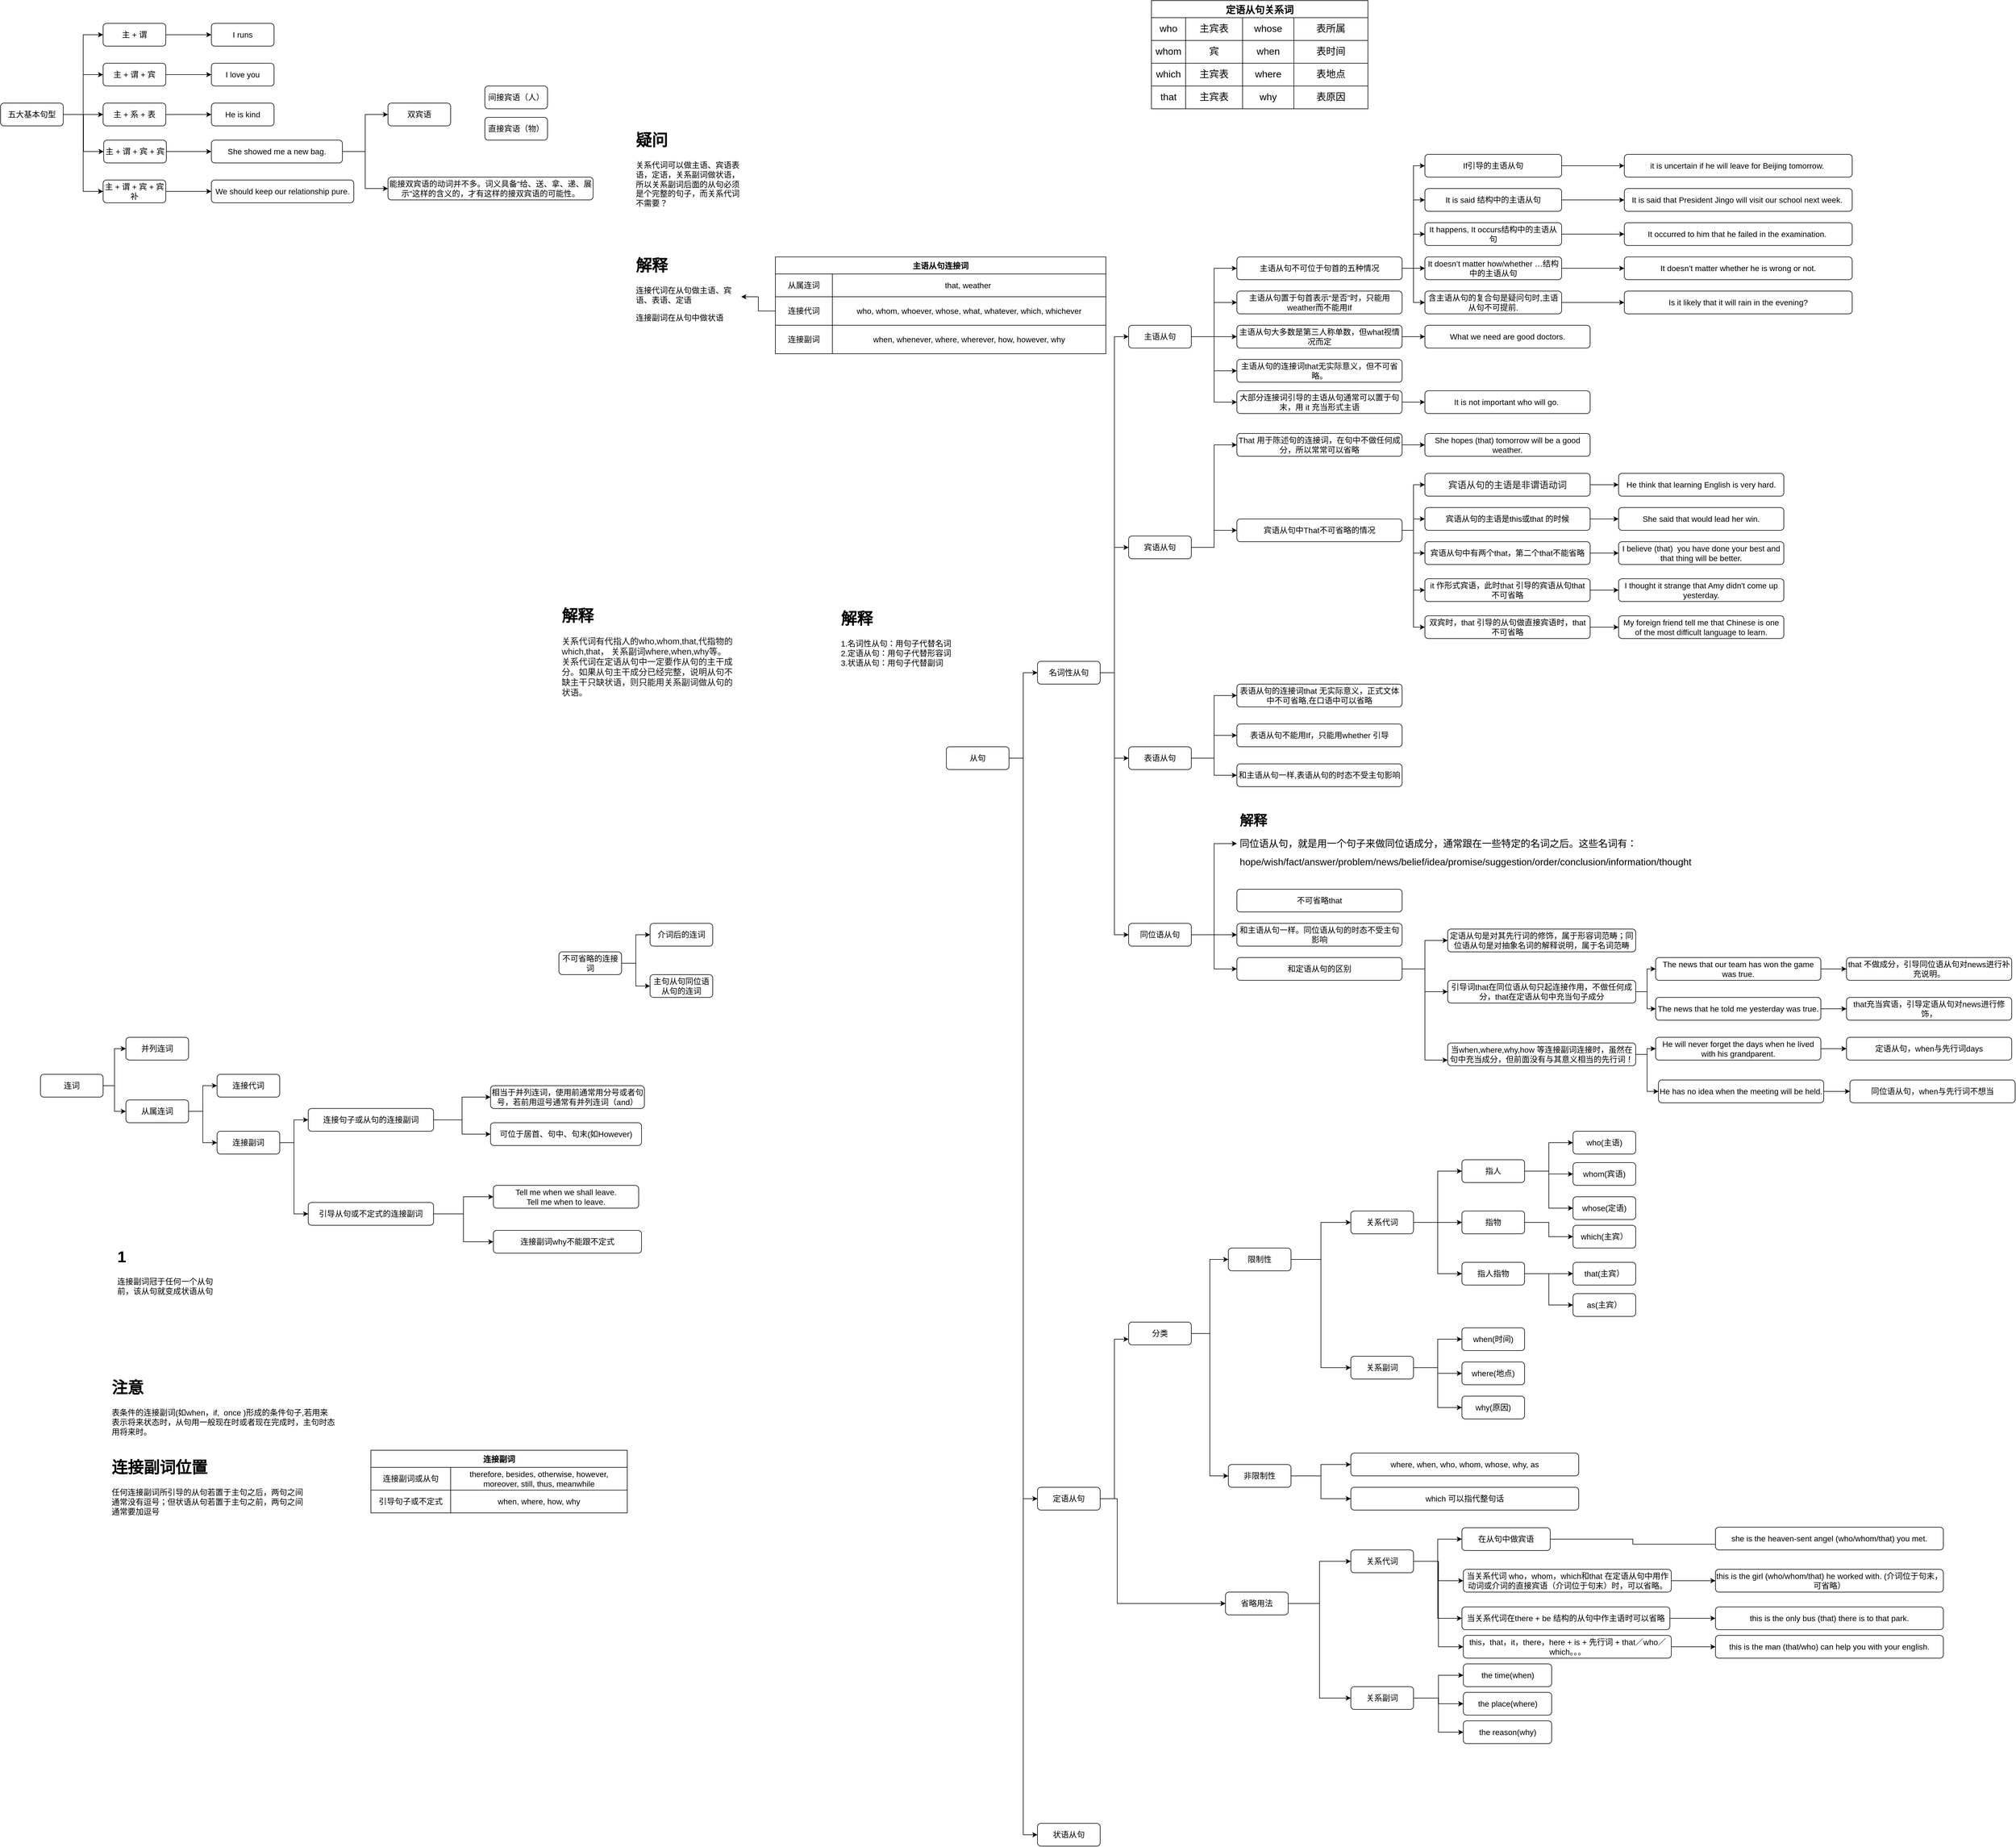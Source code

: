 <mxfile version="16.0.0" type="github">
  <diagram id="cXc33DGXLgx8d8EKlPw0" name="Page-1">
    <mxGraphModel dx="3903" dy="1931" grid="1" gridSize="10" guides="1" tooltips="1" connect="1" arrows="1" fold="1" page="1" pageScale="1" pageWidth="827" pageHeight="1169" math="0" shadow="0">
      <root>
        <mxCell id="0" />
        <mxCell id="1" parent="0" />
        <mxCell id="fdq9fxZ1Vu2edUadi-i_-5" style="edgeStyle=orthogonalEdgeStyle;rounded=0;orthogonalLoop=1;jettySize=auto;html=1;entryX=0;entryY=0.5;entryDx=0;entryDy=0;fontSize=14;" parent="1" source="fdq9fxZ1Vu2edUadi-i_-1" target="fdq9fxZ1Vu2edUadi-i_-2" edge="1">
          <mxGeometry relative="1" as="geometry" />
        </mxCell>
        <mxCell id="fdq9fxZ1Vu2edUadi-i_-7" style="edgeStyle=orthogonalEdgeStyle;rounded=0;orthogonalLoop=1;jettySize=auto;html=1;entryX=0;entryY=0.5;entryDx=0;entryDy=0;fontSize=14;" parent="1" source="fdq9fxZ1Vu2edUadi-i_-1" target="fdq9fxZ1Vu2edUadi-i_-4" edge="1">
          <mxGeometry relative="1" as="geometry" />
        </mxCell>
        <mxCell id="gS3lgQ0bvfWNoaPxvp5E-179" style="edgeStyle=orthogonalEdgeStyle;rounded=0;orthogonalLoop=1;jettySize=auto;html=1;entryX=0;entryY=0.5;entryDx=0;entryDy=0;fontSize=17;" edge="1" parent="1" source="fdq9fxZ1Vu2edUadi-i_-1" target="fdq9fxZ1Vu2edUadi-i_-3">
          <mxGeometry relative="1" as="geometry" />
        </mxCell>
        <mxCell id="fdq9fxZ1Vu2edUadi-i_-1" value="&lt;span style=&quot;font-size: 14px&quot;&gt;从句&lt;/span&gt;" style="rounded=1;whiteSpace=wrap;html=1;" parent="1" vertex="1">
          <mxGeometry x="-160" y="270" width="110" height="40" as="geometry" />
        </mxCell>
        <mxCell id="fdq9fxZ1Vu2edUadi-i_-14" style="edgeStyle=orthogonalEdgeStyle;rounded=0;orthogonalLoop=1;jettySize=auto;html=1;entryX=0;entryY=0.5;entryDx=0;entryDy=0;fontSize=14;" parent="1" source="fdq9fxZ1Vu2edUadi-i_-2" target="fdq9fxZ1Vu2edUadi-i_-9" edge="1">
          <mxGeometry relative="1" as="geometry" />
        </mxCell>
        <mxCell id="fdq9fxZ1Vu2edUadi-i_-15" style="edgeStyle=orthogonalEdgeStyle;rounded=0;orthogonalLoop=1;jettySize=auto;html=1;entryX=0;entryY=0.5;entryDx=0;entryDy=0;fontSize=14;" parent="1" source="fdq9fxZ1Vu2edUadi-i_-2" target="fdq9fxZ1Vu2edUadi-i_-10" edge="1">
          <mxGeometry relative="1" as="geometry" />
        </mxCell>
        <mxCell id="fdq9fxZ1Vu2edUadi-i_-16" style="edgeStyle=orthogonalEdgeStyle;rounded=0;orthogonalLoop=1;jettySize=auto;html=1;entryX=0;entryY=0.5;entryDx=0;entryDy=0;fontSize=14;" parent="1" source="fdq9fxZ1Vu2edUadi-i_-2" target="fdq9fxZ1Vu2edUadi-i_-12" edge="1">
          <mxGeometry relative="1" as="geometry" />
        </mxCell>
        <mxCell id="gS3lgQ0bvfWNoaPxvp5E-29" style="edgeStyle=orthogonalEdgeStyle;rounded=0;orthogonalLoop=1;jettySize=auto;html=1;entryX=0;entryY=0.5;entryDx=0;entryDy=0;" edge="1" parent="1" source="fdq9fxZ1Vu2edUadi-i_-2" target="fdq9fxZ1Vu2edUadi-i_-11">
          <mxGeometry relative="1" as="geometry" />
        </mxCell>
        <mxCell id="fdq9fxZ1Vu2edUadi-i_-2" value="&lt;span style=&quot;font-size: 14px&quot;&gt;名词性从句&lt;/span&gt;" style="rounded=1;whiteSpace=wrap;html=1;" parent="1" vertex="1">
          <mxGeometry y="120" width="110" height="40" as="geometry" />
        </mxCell>
        <mxCell id="gS3lgQ0bvfWNoaPxvp5E-188" style="edgeStyle=orthogonalEdgeStyle;rounded=0;orthogonalLoop=1;jettySize=auto;html=1;entryX=0;entryY=0.75;entryDx=0;entryDy=0;fontSize=17;" edge="1" parent="1" source="fdq9fxZ1Vu2edUadi-i_-3" target="gS3lgQ0bvfWNoaPxvp5E-180">
          <mxGeometry relative="1" as="geometry" />
        </mxCell>
        <mxCell id="gS3lgQ0bvfWNoaPxvp5E-225" style="edgeStyle=orthogonalEdgeStyle;rounded=0;orthogonalLoop=1;jettySize=auto;html=1;entryX=0;entryY=0.5;entryDx=0;entryDy=0;fontSize=17;" edge="1" parent="1" source="fdq9fxZ1Vu2edUadi-i_-3" target="gS3lgQ0bvfWNoaPxvp5E-218">
          <mxGeometry relative="1" as="geometry">
            <Array as="points">
              <mxPoint x="140" y="1590" />
              <mxPoint x="140" y="1774" />
            </Array>
          </mxGeometry>
        </mxCell>
        <mxCell id="fdq9fxZ1Vu2edUadi-i_-3" value="&lt;span style=&quot;font-size: 14px&quot;&gt;定语从句&lt;/span&gt;" style="rounded=1;whiteSpace=wrap;html=1;" parent="1" vertex="1">
          <mxGeometry y="1570" width="110" height="40" as="geometry" />
        </mxCell>
        <mxCell id="fdq9fxZ1Vu2edUadi-i_-4" value="&lt;span style=&quot;font-size: 14px&quot;&gt;状语从句&lt;/span&gt;" style="rounded=1;whiteSpace=wrap;html=1;" parent="1" vertex="1">
          <mxGeometry y="2160" width="110" height="40" as="geometry" />
        </mxCell>
        <mxCell id="fdq9fxZ1Vu2edUadi-i_-8" value="&lt;h1&gt;解释&lt;/h1&gt;&lt;div&gt;1.名词性从句：用句子代替名词&lt;/div&gt;&lt;div&gt;2.定语从句：用句子代替形容词&lt;/div&gt;&lt;div&gt;3.状语从句：用句子代替副词&lt;/div&gt;&lt;p&gt;&lt;br&gt;&lt;/p&gt;" style="text;html=1;strokeColor=none;fillColor=none;spacing=5;spacingTop=-20;whiteSpace=wrap;overflow=hidden;rounded=0;fontSize=14;" parent="1" vertex="1">
          <mxGeometry x="-350" y="20" width="220" height="120" as="geometry" />
        </mxCell>
        <mxCell id="fdq9fxZ1Vu2edUadi-i_-123" style="edgeStyle=orthogonalEdgeStyle;rounded=0;orthogonalLoop=1;jettySize=auto;html=1;entryX=0;entryY=0.5;entryDx=0;entryDy=0;fontSize=14;" parent="1" source="fdq9fxZ1Vu2edUadi-i_-9" target="fdq9fxZ1Vu2edUadi-i_-122" edge="1">
          <mxGeometry relative="1" as="geometry" />
        </mxCell>
        <mxCell id="fdq9fxZ1Vu2edUadi-i_-131" style="edgeStyle=orthogonalEdgeStyle;rounded=0;orthogonalLoop=1;jettySize=auto;html=1;entryX=0;entryY=0.5;entryDx=0;entryDy=0;fontSize=14;" parent="1" source="fdq9fxZ1Vu2edUadi-i_-9" target="fdq9fxZ1Vu2edUadi-i_-126" edge="1">
          <mxGeometry relative="1" as="geometry" />
        </mxCell>
        <mxCell id="fdq9fxZ1Vu2edUadi-i_-132" style="edgeStyle=orthogonalEdgeStyle;rounded=0;orthogonalLoop=1;jettySize=auto;html=1;entryX=0;entryY=0.5;entryDx=0;entryDy=0;fontSize=14;" parent="1" source="fdq9fxZ1Vu2edUadi-i_-9" target="fdq9fxZ1Vu2edUadi-i_-127" edge="1">
          <mxGeometry relative="1" as="geometry" />
        </mxCell>
        <mxCell id="fdq9fxZ1Vu2edUadi-i_-134" style="edgeStyle=orthogonalEdgeStyle;rounded=0;orthogonalLoop=1;jettySize=auto;html=1;entryX=0;entryY=0.5;entryDx=0;entryDy=0;fontSize=14;" parent="1" source="fdq9fxZ1Vu2edUadi-i_-9" target="fdq9fxZ1Vu2edUadi-i_-133" edge="1">
          <mxGeometry relative="1" as="geometry" />
        </mxCell>
        <mxCell id="fdq9fxZ1Vu2edUadi-i_-136" style="edgeStyle=orthogonalEdgeStyle;rounded=0;orthogonalLoop=1;jettySize=auto;html=1;entryX=0;entryY=0.5;entryDx=0;entryDy=0;fontSize=14;" parent="1" source="fdq9fxZ1Vu2edUadi-i_-9" target="fdq9fxZ1Vu2edUadi-i_-135" edge="1">
          <mxGeometry relative="1" as="geometry" />
        </mxCell>
        <mxCell id="fdq9fxZ1Vu2edUadi-i_-9" value="&lt;span style=&quot;font-size: 14px&quot;&gt;主语从句&lt;/span&gt;" style="rounded=1;whiteSpace=wrap;html=1;" parent="1" vertex="1">
          <mxGeometry x="160" y="-470" width="110" height="40" as="geometry" />
        </mxCell>
        <mxCell id="gS3lgQ0bvfWNoaPxvp5E-4" style="edgeStyle=orthogonalEdgeStyle;rounded=0;orthogonalLoop=1;jettySize=auto;html=1;entryX=0;entryY=0.5;entryDx=0;entryDy=0;" edge="1" parent="1" source="fdq9fxZ1Vu2edUadi-i_-10" target="gS3lgQ0bvfWNoaPxvp5E-1">
          <mxGeometry relative="1" as="geometry" />
        </mxCell>
        <mxCell id="gS3lgQ0bvfWNoaPxvp5E-17" style="edgeStyle=orthogonalEdgeStyle;rounded=0;orthogonalLoop=1;jettySize=auto;html=1;" edge="1" parent="1" source="fdq9fxZ1Vu2edUadi-i_-10" target="gS3lgQ0bvfWNoaPxvp5E-6">
          <mxGeometry relative="1" as="geometry" />
        </mxCell>
        <mxCell id="fdq9fxZ1Vu2edUadi-i_-10" value="&lt;span style=&quot;font-size: 14px&quot;&gt;宾语从句&lt;/span&gt;" style="rounded=1;whiteSpace=wrap;html=1;" parent="1" vertex="1">
          <mxGeometry x="160" y="-100" width="110" height="40" as="geometry" />
        </mxCell>
        <mxCell id="gS3lgQ0bvfWNoaPxvp5E-32" style="edgeStyle=orthogonalEdgeStyle;rounded=0;orthogonalLoop=1;jettySize=auto;html=1;entryX=0;entryY=0.5;entryDx=0;entryDy=0;" edge="1" parent="1" source="fdq9fxZ1Vu2edUadi-i_-11" target="gS3lgQ0bvfWNoaPxvp5E-28">
          <mxGeometry relative="1" as="geometry" />
        </mxCell>
        <mxCell id="gS3lgQ0bvfWNoaPxvp5E-33" style="edgeStyle=orthogonalEdgeStyle;rounded=0;orthogonalLoop=1;jettySize=auto;html=1;entryX=0;entryY=0.5;entryDx=0;entryDy=0;" edge="1" parent="1" source="fdq9fxZ1Vu2edUadi-i_-11" target="gS3lgQ0bvfWNoaPxvp5E-30">
          <mxGeometry relative="1" as="geometry" />
        </mxCell>
        <mxCell id="gS3lgQ0bvfWNoaPxvp5E-34" style="edgeStyle=orthogonalEdgeStyle;rounded=0;orthogonalLoop=1;jettySize=auto;html=1;" edge="1" parent="1" source="fdq9fxZ1Vu2edUadi-i_-11" target="gS3lgQ0bvfWNoaPxvp5E-31">
          <mxGeometry relative="1" as="geometry" />
        </mxCell>
        <mxCell id="fdq9fxZ1Vu2edUadi-i_-11" value="&lt;span style=&quot;font-size: 14px&quot;&gt;表语从句&lt;/span&gt;" style="rounded=1;whiteSpace=wrap;html=1;" parent="1" vertex="1">
          <mxGeometry x="160" y="270" width="110" height="40" as="geometry" />
        </mxCell>
        <mxCell id="gS3lgQ0bvfWNoaPxvp5E-36" style="edgeStyle=orthogonalEdgeStyle;rounded=0;orthogonalLoop=1;jettySize=auto;html=1;entryX=0;entryY=0.5;entryDx=0;entryDy=0;" edge="1" parent="1" source="fdq9fxZ1Vu2edUadi-i_-12" target="gS3lgQ0bvfWNoaPxvp5E-35">
          <mxGeometry relative="1" as="geometry" />
        </mxCell>
        <mxCell id="gS3lgQ0bvfWNoaPxvp5E-44" style="edgeStyle=orthogonalEdgeStyle;rounded=0;orthogonalLoop=1;jettySize=auto;html=1;entryX=0;entryY=0.5;entryDx=0;entryDy=0;fontSize=17;" edge="1" parent="1" source="fdq9fxZ1Vu2edUadi-i_-12" target="gS3lgQ0bvfWNoaPxvp5E-40">
          <mxGeometry relative="1" as="geometry" />
        </mxCell>
        <mxCell id="gS3lgQ0bvfWNoaPxvp5E-45" style="edgeStyle=orthogonalEdgeStyle;rounded=0;orthogonalLoop=1;jettySize=auto;html=1;entryX=0;entryY=0.5;entryDx=0;entryDy=0;fontSize=17;" edge="1" parent="1" source="fdq9fxZ1Vu2edUadi-i_-12" target="gS3lgQ0bvfWNoaPxvp5E-41">
          <mxGeometry relative="1" as="geometry" />
        </mxCell>
        <mxCell id="fdq9fxZ1Vu2edUadi-i_-12" value="&lt;span style=&quot;font-size: 14px&quot;&gt;同位语从句&lt;/span&gt;" style="rounded=1;whiteSpace=wrap;html=1;" parent="1" vertex="1">
          <mxGeometry x="160" y="580" width="110" height="40" as="geometry" />
        </mxCell>
        <mxCell id="fdq9fxZ1Vu2edUadi-i_-27" value="主语从句连接词" style="shape=table;startSize=30;container=1;collapsible=0;childLayout=tableLayout;fontStyle=1;align=center;pointerEvents=1;fontSize=14;" parent="1" vertex="1">
          <mxGeometry x="-460" y="-590" width="580" height="170" as="geometry" />
        </mxCell>
        <mxCell id="fdq9fxZ1Vu2edUadi-i_-28" value="" style="shape=partialRectangle;html=1;whiteSpace=wrap;collapsible=0;dropTarget=0;pointerEvents=0;fillColor=none;top=0;left=0;bottom=0;right=0;points=[[0,0.5],[1,0.5]];portConstraint=eastwest;fontSize=14;" parent="fdq9fxZ1Vu2edUadi-i_-27" vertex="1">
          <mxGeometry y="30" width="580" height="40" as="geometry" />
        </mxCell>
        <mxCell id="fdq9fxZ1Vu2edUadi-i_-29" value="从属连词" style="shape=partialRectangle;html=1;whiteSpace=wrap;connectable=0;fillColor=none;top=0;left=0;bottom=0;right=0;overflow=hidden;pointerEvents=1;fontSize=14;" parent="fdq9fxZ1Vu2edUadi-i_-28" vertex="1">
          <mxGeometry width="100" height="40" as="geometry">
            <mxRectangle width="100" height="40" as="alternateBounds" />
          </mxGeometry>
        </mxCell>
        <mxCell id="fdq9fxZ1Vu2edUadi-i_-30" value="that, weather&amp;nbsp;" style="shape=partialRectangle;html=1;whiteSpace=wrap;connectable=0;fillColor=none;top=0;left=0;bottom=0;right=0;overflow=hidden;pointerEvents=1;fontSize=14;" parent="fdq9fxZ1Vu2edUadi-i_-28" vertex="1">
          <mxGeometry x="100" width="480" height="40" as="geometry">
            <mxRectangle width="480" height="40" as="alternateBounds" />
          </mxGeometry>
        </mxCell>
        <mxCell id="fdq9fxZ1Vu2edUadi-i_-32" value="" style="shape=partialRectangle;html=1;whiteSpace=wrap;collapsible=0;dropTarget=0;pointerEvents=0;fillColor=none;top=0;left=0;bottom=0;right=0;points=[[0,0.5],[1,0.5]];portConstraint=eastwest;fontSize=14;" parent="fdq9fxZ1Vu2edUadi-i_-27" vertex="1">
          <mxGeometry y="70" width="580" height="50" as="geometry" />
        </mxCell>
        <mxCell id="fdq9fxZ1Vu2edUadi-i_-33" value="连接代词" style="shape=partialRectangle;html=1;whiteSpace=wrap;connectable=0;fillColor=none;top=0;left=0;bottom=0;right=0;overflow=hidden;pointerEvents=1;fontSize=14;" parent="fdq9fxZ1Vu2edUadi-i_-32" vertex="1">
          <mxGeometry width="100" height="50" as="geometry">
            <mxRectangle width="100" height="50" as="alternateBounds" />
          </mxGeometry>
        </mxCell>
        <mxCell id="fdq9fxZ1Vu2edUadi-i_-34" value="who, whom, whoever, whose, what, whatever, which, whichever" style="shape=partialRectangle;html=1;whiteSpace=wrap;connectable=0;fillColor=none;top=0;left=0;bottom=0;right=0;overflow=hidden;pointerEvents=1;fontSize=14;" parent="fdq9fxZ1Vu2edUadi-i_-32" vertex="1">
          <mxGeometry x="100" width="480" height="50" as="geometry">
            <mxRectangle width="480" height="50" as="alternateBounds" />
          </mxGeometry>
        </mxCell>
        <mxCell id="fdq9fxZ1Vu2edUadi-i_-36" value="" style="shape=partialRectangle;html=1;whiteSpace=wrap;collapsible=0;dropTarget=0;pointerEvents=0;fillColor=none;top=0;left=0;bottom=0;right=0;points=[[0,0.5],[1,0.5]];portConstraint=eastwest;fontSize=14;" parent="fdq9fxZ1Vu2edUadi-i_-27" vertex="1">
          <mxGeometry y="120" width="580" height="50" as="geometry" />
        </mxCell>
        <mxCell id="fdq9fxZ1Vu2edUadi-i_-37" value="连接副词" style="shape=partialRectangle;html=1;whiteSpace=wrap;connectable=0;fillColor=none;top=0;left=0;bottom=0;right=0;overflow=hidden;pointerEvents=1;fontSize=14;" parent="fdq9fxZ1Vu2edUadi-i_-36" vertex="1">
          <mxGeometry width="100" height="50" as="geometry">
            <mxRectangle width="100" height="50" as="alternateBounds" />
          </mxGeometry>
        </mxCell>
        <mxCell id="fdq9fxZ1Vu2edUadi-i_-38" value="when, whenever, where, wherever, how, however, why" style="shape=partialRectangle;html=1;whiteSpace=wrap;connectable=0;fillColor=none;top=0;left=0;bottom=0;right=0;overflow=hidden;pointerEvents=1;fontSize=14;" parent="fdq9fxZ1Vu2edUadi-i_-36" vertex="1">
          <mxGeometry x="100" width="480" height="50" as="geometry">
            <mxRectangle width="480" height="50" as="alternateBounds" />
          </mxGeometry>
        </mxCell>
        <mxCell id="fdq9fxZ1Vu2edUadi-i_-74" value="&lt;h1&gt;解释&lt;/h1&gt;&lt;p&gt;连接代词在从句做主语、宾语、表语、定语&lt;/p&gt;&lt;p&gt;连接副词在从句中做状语&lt;/p&gt;" style="text;html=1;strokeColor=none;fillColor=none;spacing=5;spacingTop=-20;whiteSpace=wrap;overflow=hidden;rounded=0;fontSize=14;" parent="1" vertex="1">
          <mxGeometry x="-710" y="-600" width="190" height="160" as="geometry" />
        </mxCell>
        <mxCell id="fdq9fxZ1Vu2edUadi-i_-75" style="edgeStyle=orthogonalEdgeStyle;rounded=0;orthogonalLoop=1;jettySize=auto;html=1;fontSize=14;" parent="1" source="fdq9fxZ1Vu2edUadi-i_-32" target="fdq9fxZ1Vu2edUadi-i_-74" edge="1">
          <mxGeometry relative="1" as="geometry" />
        </mxCell>
        <mxCell id="fdq9fxZ1Vu2edUadi-i_-76" value="&lt;h1&gt;疑问&lt;/h1&gt;&lt;p&gt;关系代词可以做主语、宾语表语，定语，关系副词做状语，所以关系副词后面的从句必须是个完整的句子，而关系代词不需要？&lt;/p&gt;" style="text;html=1;strokeColor=none;fillColor=none;spacing=5;spacingTop=-20;whiteSpace=wrap;overflow=hidden;rounded=0;fontSize=14;" parent="1" vertex="1">
          <mxGeometry x="-710" y="-820" width="190" height="160" as="geometry" />
        </mxCell>
        <mxCell id="fdq9fxZ1Vu2edUadi-i_-82" style="edgeStyle=orthogonalEdgeStyle;rounded=0;orthogonalLoop=1;jettySize=auto;html=1;entryX=0;entryY=0.5;entryDx=0;entryDy=0;fontSize=14;" parent="1" source="fdq9fxZ1Vu2edUadi-i_-77" target="fdq9fxZ1Vu2edUadi-i_-79" edge="1">
          <mxGeometry relative="1" as="geometry" />
        </mxCell>
        <mxCell id="fdq9fxZ1Vu2edUadi-i_-83" style="edgeStyle=orthogonalEdgeStyle;rounded=0;orthogonalLoop=1;jettySize=auto;html=1;entryX=0;entryY=0.5;entryDx=0;entryDy=0;fontSize=14;" parent="1" source="fdq9fxZ1Vu2edUadi-i_-77" target="fdq9fxZ1Vu2edUadi-i_-78" edge="1">
          <mxGeometry relative="1" as="geometry" />
        </mxCell>
        <mxCell id="fdq9fxZ1Vu2edUadi-i_-77" value="&lt;span style=&quot;font-size: 14px&quot;&gt;连词&lt;/span&gt;" style="rounded=1;whiteSpace=wrap;html=1;" parent="1" vertex="1">
          <mxGeometry x="-1750" y="845" width="110" height="40" as="geometry" />
        </mxCell>
        <mxCell id="fdq9fxZ1Vu2edUadi-i_-84" style="edgeStyle=orthogonalEdgeStyle;rounded=0;orthogonalLoop=1;jettySize=auto;html=1;entryX=0;entryY=0.5;entryDx=0;entryDy=0;fontSize=14;" parent="1" source="fdq9fxZ1Vu2edUadi-i_-78" target="fdq9fxZ1Vu2edUadi-i_-80" edge="1">
          <mxGeometry relative="1" as="geometry" />
        </mxCell>
        <mxCell id="fdq9fxZ1Vu2edUadi-i_-85" style="edgeStyle=orthogonalEdgeStyle;rounded=0;orthogonalLoop=1;jettySize=auto;html=1;entryX=0;entryY=0.5;entryDx=0;entryDy=0;fontSize=14;" parent="1" source="fdq9fxZ1Vu2edUadi-i_-78" target="fdq9fxZ1Vu2edUadi-i_-81" edge="1">
          <mxGeometry relative="1" as="geometry" />
        </mxCell>
        <mxCell id="fdq9fxZ1Vu2edUadi-i_-78" value="&lt;span style=&quot;font-size: 14px&quot;&gt;从属连词&lt;/span&gt;" style="rounded=1;whiteSpace=wrap;html=1;" parent="1" vertex="1">
          <mxGeometry x="-1600" y="890" width="110" height="40" as="geometry" />
        </mxCell>
        <mxCell id="fdq9fxZ1Vu2edUadi-i_-79" value="&lt;span style=&quot;font-size: 14px&quot;&gt;并列连词&lt;/span&gt;" style="rounded=1;whiteSpace=wrap;html=1;" parent="1" vertex="1">
          <mxGeometry x="-1600" y="780" width="110" height="40" as="geometry" />
        </mxCell>
        <mxCell id="fdq9fxZ1Vu2edUadi-i_-80" value="&lt;span style=&quot;font-size: 14px&quot;&gt;连接代词&lt;/span&gt;" style="rounded=1;whiteSpace=wrap;html=1;" parent="1" vertex="1">
          <mxGeometry x="-1440" y="845" width="110" height="40" as="geometry" />
        </mxCell>
        <mxCell id="fdq9fxZ1Vu2edUadi-i_-94" style="edgeStyle=orthogonalEdgeStyle;rounded=0;orthogonalLoop=1;jettySize=auto;html=1;entryX=0;entryY=0.5;entryDx=0;entryDy=0;fontSize=14;" parent="1" source="fdq9fxZ1Vu2edUadi-i_-81" target="fdq9fxZ1Vu2edUadi-i_-92" edge="1">
          <mxGeometry relative="1" as="geometry" />
        </mxCell>
        <mxCell id="fdq9fxZ1Vu2edUadi-i_-95" style="edgeStyle=orthogonalEdgeStyle;rounded=0;orthogonalLoop=1;jettySize=auto;html=1;entryX=0;entryY=0.5;entryDx=0;entryDy=0;fontSize=14;" parent="1" source="fdq9fxZ1Vu2edUadi-i_-81" target="fdq9fxZ1Vu2edUadi-i_-93" edge="1">
          <mxGeometry relative="1" as="geometry" />
        </mxCell>
        <mxCell id="fdq9fxZ1Vu2edUadi-i_-81" value="&lt;span style=&quot;font-size: 14px&quot;&gt;连接副词&lt;/span&gt;" style="rounded=1;whiteSpace=wrap;html=1;" parent="1" vertex="1">
          <mxGeometry x="-1440" y="945" width="110" height="40" as="geometry" />
        </mxCell>
        <mxCell id="fdq9fxZ1Vu2edUadi-i_-87" value="&lt;h1&gt;解释&lt;/h1&gt;&lt;p&gt;&lt;span style=&quot;color: rgb(18 , 18 , 18) ; font-family: , &amp;#34;blinkmacsystemfont&amp;#34; , &amp;#34;helvetica neue&amp;#34; , &amp;#34;pingfang sc&amp;#34; , &amp;#34;microsoft yahei&amp;#34; , &amp;#34;source han sans sc&amp;#34; , &amp;#34;noto sans cjk sc&amp;#34; , &amp;#34;wenquanyi micro hei&amp;#34; , sans-serif ; font-size: 15px ; background-color: rgb(255 , 255 , 255)&quot;&gt;关系代词有代指人的who,whom,that,代指物的which,that， 关系副词where,when,why等。关系代词在定语从句中一定要作从句的主干成分。如果从句主干成分已经完整，说明从句不缺主干只缺状语，则只能用关系副词做从句的状语。&lt;/span&gt;&lt;br&gt;&lt;/p&gt;" style="text;html=1;strokeColor=none;fillColor=none;spacing=5;spacingTop=-20;whiteSpace=wrap;overflow=hidden;rounded=0;fontSize=14;" parent="1" vertex="1">
          <mxGeometry x="-840" y="15" width="310" height="175" as="geometry" />
        </mxCell>
        <mxCell id="fdq9fxZ1Vu2edUadi-i_-88" value="&lt;h1&gt;1&lt;/h1&gt;&lt;p&gt;连接副词冠于任何一个从句前，该从句就变成状语从句&lt;/p&gt;" style="text;html=1;strokeColor=none;fillColor=none;spacing=5;spacingTop=-20;whiteSpace=wrap;overflow=hidden;rounded=0;fontSize=14;" parent="1" vertex="1">
          <mxGeometry x="-1620" y="1140" width="190" height="120" as="geometry" />
        </mxCell>
        <mxCell id="fdq9fxZ1Vu2edUadi-i_-89" value="&lt;h1&gt;连接副词位置&lt;/h1&gt;&lt;div&gt;任何连接副词所引导的从句若置于主句之后，两句之间通常没有逗号；但状语从句若置于主句之前，两句之间通常要加逗号&lt;/div&gt;" style="text;html=1;strokeColor=none;fillColor=none;spacing=5;spacingTop=-20;whiteSpace=wrap;overflow=hidden;rounded=0;fontSize=14;" parent="1" vertex="1">
          <mxGeometry x="-1630" y="1510" width="350" height="131" as="geometry" />
        </mxCell>
        <mxCell id="fdq9fxZ1Vu2edUadi-i_-91" value="&lt;h1&gt;注意&lt;/h1&gt;&lt;p&gt;表条件的连接副词(如when，if,&amp;nbsp; once )形成的条件句子,若用来表示将来状态时，从句用一般现在时或者现在完成时，主句时态用将来时。&lt;/p&gt;" style="text;html=1;strokeColor=none;fillColor=none;spacing=5;spacingTop=-20;whiteSpace=wrap;overflow=hidden;rounded=0;fontSize=14;" parent="1" vertex="1">
          <mxGeometry x="-1630" y="1370" width="400" height="120" as="geometry" />
        </mxCell>
        <mxCell id="fdq9fxZ1Vu2edUadi-i_-113" style="edgeStyle=orthogonalEdgeStyle;rounded=0;orthogonalLoop=1;jettySize=auto;html=1;fontSize=14;" parent="1" source="fdq9fxZ1Vu2edUadi-i_-92" target="fdq9fxZ1Vu2edUadi-i_-96" edge="1">
          <mxGeometry relative="1" as="geometry" />
        </mxCell>
        <mxCell id="fdq9fxZ1Vu2edUadi-i_-114" style="edgeStyle=orthogonalEdgeStyle;rounded=0;orthogonalLoop=1;jettySize=auto;html=1;fontSize=14;" parent="1" source="fdq9fxZ1Vu2edUadi-i_-92" target="fdq9fxZ1Vu2edUadi-i_-97" edge="1">
          <mxGeometry relative="1" as="geometry" />
        </mxCell>
        <mxCell id="fdq9fxZ1Vu2edUadi-i_-92" value="&lt;span style=&quot;font-size: 14px&quot;&gt;连接句子或从句的连接副词&lt;/span&gt;" style="rounded=1;whiteSpace=wrap;html=1;" parent="1" vertex="1">
          <mxGeometry x="-1280" y="905" width="220" height="40" as="geometry" />
        </mxCell>
        <mxCell id="fdq9fxZ1Vu2edUadi-i_-115" style="edgeStyle=orthogonalEdgeStyle;rounded=0;orthogonalLoop=1;jettySize=auto;html=1;entryX=0;entryY=0.5;entryDx=0;entryDy=0;fontSize=14;" parent="1" source="fdq9fxZ1Vu2edUadi-i_-93" target="fdq9fxZ1Vu2edUadi-i_-98" edge="1">
          <mxGeometry relative="1" as="geometry" />
        </mxCell>
        <mxCell id="fdq9fxZ1Vu2edUadi-i_-116" style="edgeStyle=orthogonalEdgeStyle;rounded=0;orthogonalLoop=1;jettySize=auto;html=1;entryX=0;entryY=0.5;entryDx=0;entryDy=0;fontSize=14;" parent="1" source="fdq9fxZ1Vu2edUadi-i_-93" target="fdq9fxZ1Vu2edUadi-i_-99" edge="1">
          <mxGeometry relative="1" as="geometry" />
        </mxCell>
        <mxCell id="fdq9fxZ1Vu2edUadi-i_-93" value="&lt;span style=&quot;font-size: 14px&quot;&gt;引导从句或不定式的连接副词&lt;/span&gt;" style="rounded=1;whiteSpace=wrap;html=1;" parent="1" vertex="1">
          <mxGeometry x="-1280" y="1070" width="220" height="40" as="geometry" />
        </mxCell>
        <mxCell id="fdq9fxZ1Vu2edUadi-i_-96" value="&lt;span style=&quot;font-size: 14px&quot;&gt;相当于并列连词，使用前通常用分号或者句号，若前用逗号通常有并列连词（and）&lt;/span&gt;" style="rounded=1;whiteSpace=wrap;html=1;" parent="1" vertex="1">
          <mxGeometry x="-960" y="865" width="270" height="40" as="geometry" />
        </mxCell>
        <mxCell id="fdq9fxZ1Vu2edUadi-i_-97" value="&lt;span style=&quot;font-size: 14px&quot;&gt;可位于居首、句中、句末(如However)&lt;/span&gt;" style="rounded=1;whiteSpace=wrap;html=1;" parent="1" vertex="1">
          <mxGeometry x="-960" y="930" width="265" height="40" as="geometry" />
        </mxCell>
        <mxCell id="fdq9fxZ1Vu2edUadi-i_-98" value="&lt;span style=&quot;font-size: 14px&quot;&gt;Tell me when we shall leave.&lt;br&gt;Tell me when to leave.&lt;br&gt;&lt;/span&gt;" style="rounded=1;whiteSpace=wrap;html=1;" parent="1" vertex="1">
          <mxGeometry x="-955" y="1040" width="255" height="40" as="geometry" />
        </mxCell>
        <mxCell id="fdq9fxZ1Vu2edUadi-i_-99" value="&lt;span style=&quot;font-size: 14px&quot;&gt;连接副词why不能跟不定式&lt;/span&gt;" style="rounded=1;whiteSpace=wrap;html=1;" parent="1" vertex="1">
          <mxGeometry x="-955" y="1119" width="260" height="40" as="geometry" />
        </mxCell>
        <mxCell id="fdq9fxZ1Vu2edUadi-i_-100" value="连接副词" style="shape=table;startSize=30;container=1;collapsible=0;childLayout=tableLayout;fontStyle=1;align=center;pointerEvents=1;fontSize=14;" parent="1" vertex="1">
          <mxGeometry x="-1170" y="1505" width="450" height="110" as="geometry" />
        </mxCell>
        <mxCell id="fdq9fxZ1Vu2edUadi-i_-105" value="" style="shape=partialRectangle;html=1;whiteSpace=wrap;collapsible=0;dropTarget=0;pointerEvents=0;fillColor=none;top=0;left=0;bottom=0;right=0;points=[[0,0.5],[1,0.5]];portConstraint=eastwest;fontSize=14;" parent="fdq9fxZ1Vu2edUadi-i_-100" vertex="1">
          <mxGeometry y="30" width="450" height="40" as="geometry" />
        </mxCell>
        <mxCell id="fdq9fxZ1Vu2edUadi-i_-106" value="连接副词或从句" style="shape=partialRectangle;html=1;whiteSpace=wrap;connectable=0;fillColor=none;top=0;left=0;bottom=0;right=0;overflow=hidden;pointerEvents=1;fontSize=14;" parent="fdq9fxZ1Vu2edUadi-i_-105" vertex="1">
          <mxGeometry width="140" height="40" as="geometry">
            <mxRectangle width="140" height="40" as="alternateBounds" />
          </mxGeometry>
        </mxCell>
        <mxCell id="fdq9fxZ1Vu2edUadi-i_-107" value="therefore, besides, otherwise, however, moreover, still, thus, meanwhile" style="shape=partialRectangle;html=1;whiteSpace=wrap;connectable=0;fillColor=none;top=0;left=0;bottom=0;right=0;overflow=hidden;pointerEvents=1;fontSize=14;" parent="fdq9fxZ1Vu2edUadi-i_-105" vertex="1">
          <mxGeometry x="140" width="310" height="40" as="geometry">
            <mxRectangle width="310" height="40" as="alternateBounds" />
          </mxGeometry>
        </mxCell>
        <mxCell id="fdq9fxZ1Vu2edUadi-i_-101" value="" style="shape=partialRectangle;html=1;whiteSpace=wrap;collapsible=0;dropTarget=0;pointerEvents=0;fillColor=none;top=0;left=0;bottom=0;right=0;points=[[0,0.5],[1,0.5]];portConstraint=eastwest;fontSize=14;" parent="fdq9fxZ1Vu2edUadi-i_-100" vertex="1">
          <mxGeometry y="70" width="450" height="40" as="geometry" />
        </mxCell>
        <mxCell id="fdq9fxZ1Vu2edUadi-i_-102" value="引导句子或不定式" style="shape=partialRectangle;html=1;whiteSpace=wrap;connectable=0;fillColor=none;top=0;left=0;bottom=0;right=0;overflow=hidden;pointerEvents=1;fontSize=14;" parent="fdq9fxZ1Vu2edUadi-i_-101" vertex="1">
          <mxGeometry width="140" height="40" as="geometry">
            <mxRectangle width="140" height="40" as="alternateBounds" />
          </mxGeometry>
        </mxCell>
        <mxCell id="fdq9fxZ1Vu2edUadi-i_-103" value="when, where, how, why" style="shape=partialRectangle;html=1;whiteSpace=wrap;connectable=0;fillColor=none;top=0;left=0;bottom=0;right=0;overflow=hidden;pointerEvents=1;fontSize=14;" parent="fdq9fxZ1Vu2edUadi-i_-101" vertex="1">
          <mxGeometry x="140" width="310" height="40" as="geometry">
            <mxRectangle width="310" height="40" as="alternateBounds" />
          </mxGeometry>
        </mxCell>
        <mxCell id="fdq9fxZ1Vu2edUadi-i_-120" style="edgeStyle=orthogonalEdgeStyle;rounded=0;orthogonalLoop=1;jettySize=auto;html=1;entryX=0;entryY=0.5;entryDx=0;entryDy=0;fontSize=14;" parent="1" source="fdq9fxZ1Vu2edUadi-i_-117" target="fdq9fxZ1Vu2edUadi-i_-118" edge="1">
          <mxGeometry relative="1" as="geometry" />
        </mxCell>
        <mxCell id="fdq9fxZ1Vu2edUadi-i_-121" style="edgeStyle=orthogonalEdgeStyle;rounded=0;orthogonalLoop=1;jettySize=auto;html=1;fontSize=14;" parent="1" source="fdq9fxZ1Vu2edUadi-i_-117" target="fdq9fxZ1Vu2edUadi-i_-119" edge="1">
          <mxGeometry relative="1" as="geometry" />
        </mxCell>
        <mxCell id="fdq9fxZ1Vu2edUadi-i_-117" value="&lt;span style=&quot;font-size: 14px&quot;&gt;不可省略的连接词&lt;/span&gt;" style="rounded=1;whiteSpace=wrap;html=1;" parent="1" vertex="1">
          <mxGeometry x="-840" y="630" width="110" height="40" as="geometry" />
        </mxCell>
        <mxCell id="fdq9fxZ1Vu2edUadi-i_-118" value="&lt;span style=&quot;font-size: 14px&quot;&gt;介词后的连词&lt;/span&gt;" style="rounded=1;whiteSpace=wrap;html=1;" parent="1" vertex="1">
          <mxGeometry x="-680" y="580" width="110" height="40" as="geometry" />
        </mxCell>
        <mxCell id="fdq9fxZ1Vu2edUadi-i_-119" value="&lt;span style=&quot;font-size: 14px&quot;&gt;主句从句同位语从句的连词&lt;/span&gt;" style="rounded=1;whiteSpace=wrap;html=1;" parent="1" vertex="1">
          <mxGeometry x="-680" y="670" width="110" height="40" as="geometry" />
        </mxCell>
        <mxCell id="fdq9fxZ1Vu2edUadi-i_-125" style="edgeStyle=orthogonalEdgeStyle;rounded=0;orthogonalLoop=1;jettySize=auto;html=1;fontSize=14;" parent="1" source="fdq9fxZ1Vu2edUadi-i_-122" target="fdq9fxZ1Vu2edUadi-i_-124" edge="1">
          <mxGeometry relative="1" as="geometry" />
        </mxCell>
        <mxCell id="fdq9fxZ1Vu2edUadi-i_-122" value="&lt;span style=&quot;font-size: 14px&quot;&gt;大部分连接词引导的主语从句通常可以置于句末，用 it 充当形式主语&lt;/span&gt;" style="rounded=1;whiteSpace=wrap;html=1;" parent="1" vertex="1">
          <mxGeometry x="350" y="-355" width="290" height="40" as="geometry" />
        </mxCell>
        <mxCell id="fdq9fxZ1Vu2edUadi-i_-124" value="&lt;span style=&quot;font-size: 14px&quot;&gt;It is not important who will go.&amp;nbsp;&lt;/span&gt;" style="rounded=1;whiteSpace=wrap;html=1;" parent="1" vertex="1">
          <mxGeometry x="680" y="-355" width="290" height="40" as="geometry" />
        </mxCell>
        <mxCell id="fdq9fxZ1Vu2edUadi-i_-126" value="&lt;span style=&quot;font-size: 14px&quot;&gt;主语从句的连接词that无实际意义，但不可省略。&lt;/span&gt;" style="rounded=1;whiteSpace=wrap;html=1;" parent="1" vertex="1">
          <mxGeometry x="350" y="-410" width="290" height="40" as="geometry" />
        </mxCell>
        <mxCell id="fdq9fxZ1Vu2edUadi-i_-130" style="edgeStyle=orthogonalEdgeStyle;rounded=0;orthogonalLoop=1;jettySize=auto;html=1;entryX=0;entryY=0.5;entryDx=0;entryDy=0;fontSize=14;" parent="1" source="fdq9fxZ1Vu2edUadi-i_-127" target="fdq9fxZ1Vu2edUadi-i_-129" edge="1">
          <mxGeometry relative="1" as="geometry" />
        </mxCell>
        <mxCell id="fdq9fxZ1Vu2edUadi-i_-127" value="&lt;span style=&quot;font-size: 14px&quot;&gt;主语从句大多数是第三人称单数，但what视情况而定&lt;/span&gt;" style="rounded=1;whiteSpace=wrap;html=1;" parent="1" vertex="1">
          <mxGeometry x="350" y="-470" width="290" height="40" as="geometry" />
        </mxCell>
        <mxCell id="fdq9fxZ1Vu2edUadi-i_-129" value="&lt;div&gt;&lt;span style=&quot;font-size: 14px&quot;&gt;What we need are good doctors.&lt;/span&gt;&lt;/div&gt;" style="rounded=1;whiteSpace=wrap;html=1;" parent="1" vertex="1">
          <mxGeometry x="680" y="-470" width="290" height="40" as="geometry" />
        </mxCell>
        <mxCell id="fdq9fxZ1Vu2edUadi-i_-133" value="&lt;span style=&quot;font-size: 14px&quot;&gt;主语从句置于句首表示“是否”时，只能用weather而不能用If&lt;/span&gt;" style="rounded=1;whiteSpace=wrap;html=1;" parent="1" vertex="1">
          <mxGeometry x="350" y="-530" width="290" height="40" as="geometry" />
        </mxCell>
        <mxCell id="fdq9fxZ1Vu2edUadi-i_-143" style="edgeStyle=orthogonalEdgeStyle;rounded=0;orthogonalLoop=1;jettySize=auto;html=1;entryX=0;entryY=0.5;entryDx=0;entryDy=0;fontSize=14;" parent="1" source="fdq9fxZ1Vu2edUadi-i_-135" target="fdq9fxZ1Vu2edUadi-i_-137" edge="1">
          <mxGeometry relative="1" as="geometry" />
        </mxCell>
        <mxCell id="fdq9fxZ1Vu2edUadi-i_-144" style="edgeStyle=orthogonalEdgeStyle;rounded=0;orthogonalLoop=1;jettySize=auto;html=1;entryX=0;entryY=0.5;entryDx=0;entryDy=0;fontSize=14;" parent="1" source="fdq9fxZ1Vu2edUadi-i_-135" target="fdq9fxZ1Vu2edUadi-i_-138" edge="1">
          <mxGeometry relative="1" as="geometry" />
        </mxCell>
        <mxCell id="fdq9fxZ1Vu2edUadi-i_-145" style="edgeStyle=orthogonalEdgeStyle;rounded=0;orthogonalLoop=1;jettySize=auto;html=1;entryX=0;entryY=0.5;entryDx=0;entryDy=0;fontSize=14;" parent="1" source="fdq9fxZ1Vu2edUadi-i_-135" target="fdq9fxZ1Vu2edUadi-i_-139" edge="1">
          <mxGeometry relative="1" as="geometry" />
        </mxCell>
        <mxCell id="fdq9fxZ1Vu2edUadi-i_-146" style="edgeStyle=orthogonalEdgeStyle;rounded=0;orthogonalLoop=1;jettySize=auto;html=1;entryX=0;entryY=0.5;entryDx=0;entryDy=0;fontSize=14;" parent="1" source="fdq9fxZ1Vu2edUadi-i_-135" target="fdq9fxZ1Vu2edUadi-i_-141" edge="1">
          <mxGeometry relative="1" as="geometry" />
        </mxCell>
        <mxCell id="fdq9fxZ1Vu2edUadi-i_-147" style="edgeStyle=orthogonalEdgeStyle;rounded=0;orthogonalLoop=1;jettySize=auto;html=1;entryX=0;entryY=0.5;entryDx=0;entryDy=0;fontSize=14;" parent="1" source="fdq9fxZ1Vu2edUadi-i_-135" target="fdq9fxZ1Vu2edUadi-i_-142" edge="1">
          <mxGeometry relative="1" as="geometry" />
        </mxCell>
        <mxCell id="fdq9fxZ1Vu2edUadi-i_-135" value="&lt;span style=&quot;font-size: 14px&quot;&gt;主语从句不可位于句首的五种情况&lt;/span&gt;" style="rounded=1;whiteSpace=wrap;html=1;" parent="1" vertex="1">
          <mxGeometry x="350" y="-590" width="290" height="40" as="geometry" />
        </mxCell>
        <mxCell id="fdq9fxZ1Vu2edUadi-i_-154" style="edgeStyle=orthogonalEdgeStyle;rounded=0;orthogonalLoop=1;jettySize=auto;html=1;entryX=0;entryY=0.5;entryDx=0;entryDy=0;fontSize=14;" parent="1" source="fdq9fxZ1Vu2edUadi-i_-137" target="fdq9fxZ1Vu2edUadi-i_-149" edge="1">
          <mxGeometry relative="1" as="geometry" />
        </mxCell>
        <mxCell id="fdq9fxZ1Vu2edUadi-i_-137" value="&lt;div&gt;&lt;span style=&quot;font-size: 14px&quot;&gt;If引导的主语从句&lt;/span&gt;&lt;/div&gt;" style="rounded=1;whiteSpace=wrap;html=1;" parent="1" vertex="1">
          <mxGeometry x="680" y="-770" width="240" height="40" as="geometry" />
        </mxCell>
        <mxCell id="fdq9fxZ1Vu2edUadi-i_-155" style="edgeStyle=orthogonalEdgeStyle;rounded=0;orthogonalLoop=1;jettySize=auto;html=1;fontSize=14;" parent="1" source="fdq9fxZ1Vu2edUadi-i_-138" target="fdq9fxZ1Vu2edUadi-i_-150" edge="1">
          <mxGeometry relative="1" as="geometry" />
        </mxCell>
        <mxCell id="fdq9fxZ1Vu2edUadi-i_-138" value="&lt;div&gt;&lt;span style=&quot;font-size: 14px&quot;&gt;It is said 结构中的主语从句&lt;/span&gt;&lt;/div&gt;" style="rounded=1;whiteSpace=wrap;html=1;" parent="1" vertex="1">
          <mxGeometry x="680" y="-710" width="240" height="40" as="geometry" />
        </mxCell>
        <mxCell id="fdq9fxZ1Vu2edUadi-i_-156" style="edgeStyle=orthogonalEdgeStyle;rounded=0;orthogonalLoop=1;jettySize=auto;html=1;fontSize=14;" parent="1" source="fdq9fxZ1Vu2edUadi-i_-139" target="fdq9fxZ1Vu2edUadi-i_-151" edge="1">
          <mxGeometry relative="1" as="geometry" />
        </mxCell>
        <mxCell id="fdq9fxZ1Vu2edUadi-i_-139" value="&lt;div&gt;&lt;span style=&quot;font-size: 14px&quot;&gt;It happens, It occurs结构中的主语从句&lt;/span&gt;&lt;/div&gt;" style="rounded=1;whiteSpace=wrap;html=1;" parent="1" vertex="1">
          <mxGeometry x="680" y="-650" width="240" height="40" as="geometry" />
        </mxCell>
        <mxCell id="fdq9fxZ1Vu2edUadi-i_-158" style="edgeStyle=orthogonalEdgeStyle;rounded=0;orthogonalLoop=1;jettySize=auto;html=1;fontSize=14;" parent="1" source="fdq9fxZ1Vu2edUadi-i_-141" target="fdq9fxZ1Vu2edUadi-i_-152" edge="1">
          <mxGeometry relative="1" as="geometry" />
        </mxCell>
        <mxCell id="fdq9fxZ1Vu2edUadi-i_-141" value="&lt;span style=&quot;font-size: 14px&quot;&gt;It doesn’t matter how/whether …结构中的主语从句&lt;/span&gt;" style="rounded=1;whiteSpace=wrap;html=1;" parent="1" vertex="1">
          <mxGeometry x="680" y="-590" width="240" height="40" as="geometry" />
        </mxCell>
        <mxCell id="fdq9fxZ1Vu2edUadi-i_-159" style="edgeStyle=orthogonalEdgeStyle;rounded=0;orthogonalLoop=1;jettySize=auto;html=1;entryX=0;entryY=0.5;entryDx=0;entryDy=0;fontSize=14;" parent="1" source="fdq9fxZ1Vu2edUadi-i_-142" target="fdq9fxZ1Vu2edUadi-i_-153" edge="1">
          <mxGeometry relative="1" as="geometry" />
        </mxCell>
        <mxCell id="fdq9fxZ1Vu2edUadi-i_-142" value="&lt;span style=&quot;font-size: 14px&quot;&gt;含主语从句的复合句是疑问句时,主语从句不可提前.&lt;/span&gt;" style="rounded=1;whiteSpace=wrap;html=1;" parent="1" vertex="1">
          <mxGeometry x="680" y="-530" width="240" height="40" as="geometry" />
        </mxCell>
        <mxCell id="fdq9fxZ1Vu2edUadi-i_-149" value="&lt;div&gt;&lt;span style=&quot;font-size: 14px&quot;&gt;it is uncertain if he will leave for Beijing tomorrow.&amp;nbsp;&lt;/span&gt;&lt;/div&gt;" style="rounded=1;whiteSpace=wrap;html=1;" parent="1" vertex="1">
          <mxGeometry x="1030" y="-770" width="400" height="40" as="geometry" />
        </mxCell>
        <mxCell id="fdq9fxZ1Vu2edUadi-i_-150" value="&lt;div&gt;&lt;span style=&quot;font-size: 14px&quot;&gt;It is said that President Jingo will visit our school next week.&amp;nbsp;&lt;/span&gt;&lt;/div&gt;" style="rounded=1;whiteSpace=wrap;html=1;" parent="1" vertex="1">
          <mxGeometry x="1030" y="-710" width="400" height="40" as="geometry" />
        </mxCell>
        <mxCell id="fdq9fxZ1Vu2edUadi-i_-151" value="&lt;div&gt;&lt;span style=&quot;font-size: 14px&quot;&gt;It occurred to him that he failed in the examination.&amp;nbsp;&lt;/span&gt;&lt;/div&gt;" style="rounded=1;whiteSpace=wrap;html=1;" parent="1" vertex="1">
          <mxGeometry x="1030" y="-650" width="400" height="40" as="geometry" />
        </mxCell>
        <mxCell id="fdq9fxZ1Vu2edUadi-i_-152" value="&lt;div&gt;&lt;span style=&quot;font-size: 14px&quot;&gt;It doesn’t matter whether he is wrong or not.&lt;/span&gt;&lt;/div&gt;" style="rounded=1;whiteSpace=wrap;html=1;" parent="1" vertex="1">
          <mxGeometry x="1030" y="-590" width="400" height="40" as="geometry" />
        </mxCell>
        <mxCell id="fdq9fxZ1Vu2edUadi-i_-153" value="&lt;div&gt;&lt;span style=&quot;font-size: 14px&quot;&gt;Is it likely that it will rain in the evening?&lt;/span&gt;&lt;/div&gt;" style="rounded=1;whiteSpace=wrap;html=1;" parent="1" vertex="1">
          <mxGeometry x="1030" y="-530" width="400" height="40" as="geometry" />
        </mxCell>
        <mxCell id="gS3lgQ0bvfWNoaPxvp5E-5" style="edgeStyle=orthogonalEdgeStyle;rounded=0;orthogonalLoop=1;jettySize=auto;html=1;entryX=0;entryY=0.5;entryDx=0;entryDy=0;" edge="1" parent="1" source="gS3lgQ0bvfWNoaPxvp5E-1" target="gS3lgQ0bvfWNoaPxvp5E-3">
          <mxGeometry relative="1" as="geometry" />
        </mxCell>
        <mxCell id="gS3lgQ0bvfWNoaPxvp5E-1" value="&lt;span style=&quot;font-size: 14px&quot;&gt;That 用于陈述句的连接词，在句中不做任何成分，所以常常可以省略&lt;/span&gt;" style="rounded=1;whiteSpace=wrap;html=1;" vertex="1" parent="1">
          <mxGeometry x="350" y="-280" width="290" height="40" as="geometry" />
        </mxCell>
        <mxCell id="gS3lgQ0bvfWNoaPxvp5E-3" value="&lt;div&gt;&lt;span style=&quot;font-size: 14px&quot;&gt;She hopes (that) tomorrow will be a good weather.&lt;/span&gt;&lt;/div&gt;" style="rounded=1;whiteSpace=wrap;html=1;" vertex="1" parent="1">
          <mxGeometry x="680" y="-280" width="290" height="40" as="geometry" />
        </mxCell>
        <mxCell id="gS3lgQ0bvfWNoaPxvp5E-18" style="edgeStyle=orthogonalEdgeStyle;rounded=0;orthogonalLoop=1;jettySize=auto;html=1;entryX=0;entryY=0.5;entryDx=0;entryDy=0;" edge="1" parent="1" source="gS3lgQ0bvfWNoaPxvp5E-6" target="gS3lgQ0bvfWNoaPxvp5E-7">
          <mxGeometry relative="1" as="geometry" />
        </mxCell>
        <mxCell id="gS3lgQ0bvfWNoaPxvp5E-19" style="edgeStyle=orthogonalEdgeStyle;rounded=0;orthogonalLoop=1;jettySize=auto;html=1;entryX=0;entryY=0.5;entryDx=0;entryDy=0;" edge="1" parent="1" source="gS3lgQ0bvfWNoaPxvp5E-6" target="gS3lgQ0bvfWNoaPxvp5E-8">
          <mxGeometry relative="1" as="geometry" />
        </mxCell>
        <mxCell id="gS3lgQ0bvfWNoaPxvp5E-20" style="edgeStyle=orthogonalEdgeStyle;rounded=0;orthogonalLoop=1;jettySize=auto;html=1;entryX=0;entryY=0.5;entryDx=0;entryDy=0;" edge="1" parent="1" source="gS3lgQ0bvfWNoaPxvp5E-6" target="gS3lgQ0bvfWNoaPxvp5E-9">
          <mxGeometry relative="1" as="geometry" />
        </mxCell>
        <mxCell id="gS3lgQ0bvfWNoaPxvp5E-21" style="edgeStyle=orthogonalEdgeStyle;rounded=0;orthogonalLoop=1;jettySize=auto;html=1;entryX=0;entryY=0.5;entryDx=0;entryDy=0;" edge="1" parent="1" source="gS3lgQ0bvfWNoaPxvp5E-6" target="gS3lgQ0bvfWNoaPxvp5E-10">
          <mxGeometry relative="1" as="geometry" />
        </mxCell>
        <mxCell id="gS3lgQ0bvfWNoaPxvp5E-22" style="edgeStyle=orthogonalEdgeStyle;rounded=0;orthogonalLoop=1;jettySize=auto;html=1;entryX=0;entryY=0.5;entryDx=0;entryDy=0;" edge="1" parent="1" source="gS3lgQ0bvfWNoaPxvp5E-6" target="gS3lgQ0bvfWNoaPxvp5E-15">
          <mxGeometry relative="1" as="geometry" />
        </mxCell>
        <mxCell id="gS3lgQ0bvfWNoaPxvp5E-6" value="&lt;div&gt;&lt;span style=&quot;font-size: 14px&quot;&gt;宾语从句中That不可省略的情况&lt;/span&gt;&lt;/div&gt;" style="rounded=1;whiteSpace=wrap;html=1;" vertex="1" parent="1">
          <mxGeometry x="350" y="-130" width="290" height="40" as="geometry" />
        </mxCell>
        <mxCell id="gS3lgQ0bvfWNoaPxvp5E-23" style="edgeStyle=orthogonalEdgeStyle;rounded=0;orthogonalLoop=1;jettySize=auto;html=1;entryX=0;entryY=0.5;entryDx=0;entryDy=0;" edge="1" parent="1" source="gS3lgQ0bvfWNoaPxvp5E-7" target="gS3lgQ0bvfWNoaPxvp5E-11">
          <mxGeometry relative="1" as="geometry" />
        </mxCell>
        <mxCell id="gS3lgQ0bvfWNoaPxvp5E-7" value="&lt;div&gt;&lt;span&gt;&lt;font color=&quot;#121212&quot; face=&quot;-apple-system, BlinkMacSystemFont, Helvetica Neue, PingFang SC, Microsoft YaHei, Source Han Sans SC, Noto Sans CJK SC, WenQuanYi Micro Hei, sans-serif&quot; size=&quot;3&quot;&gt;宾语从句的主语是非谓语动词&lt;/font&gt;&lt;/span&gt;&lt;/div&gt;" style="rounded=1;whiteSpace=wrap;html=1;" vertex="1" parent="1">
          <mxGeometry x="680" y="-210" width="290" height="40" as="geometry" />
        </mxCell>
        <mxCell id="gS3lgQ0bvfWNoaPxvp5E-24" style="edgeStyle=orthogonalEdgeStyle;rounded=0;orthogonalLoop=1;jettySize=auto;html=1;entryX=0;entryY=0.5;entryDx=0;entryDy=0;" edge="1" parent="1" source="gS3lgQ0bvfWNoaPxvp5E-8" target="gS3lgQ0bvfWNoaPxvp5E-12">
          <mxGeometry relative="1" as="geometry" />
        </mxCell>
        <mxCell id="gS3lgQ0bvfWNoaPxvp5E-8" value="&lt;span style=&quot;font-size: 14px&quot;&gt;宾语从句的主语是this或that 的时候&lt;/span&gt;" style="rounded=1;whiteSpace=wrap;html=1;" vertex="1" parent="1">
          <mxGeometry x="680" y="-150" width="290" height="40" as="geometry" />
        </mxCell>
        <mxCell id="gS3lgQ0bvfWNoaPxvp5E-25" style="edgeStyle=orthogonalEdgeStyle;rounded=0;orthogonalLoop=1;jettySize=auto;html=1;" edge="1" parent="1" source="gS3lgQ0bvfWNoaPxvp5E-9" target="gS3lgQ0bvfWNoaPxvp5E-13">
          <mxGeometry relative="1" as="geometry" />
        </mxCell>
        <mxCell id="gS3lgQ0bvfWNoaPxvp5E-9" value="&lt;div&gt;&lt;span style=&quot;font-size: 14px&quot;&gt;宾语从句中有两个that，第二个that不能省略&lt;/span&gt;&lt;/div&gt;" style="rounded=1;whiteSpace=wrap;html=1;" vertex="1" parent="1">
          <mxGeometry x="680" y="-90" width="290" height="40" as="geometry" />
        </mxCell>
        <mxCell id="gS3lgQ0bvfWNoaPxvp5E-26" style="edgeStyle=orthogonalEdgeStyle;rounded=0;orthogonalLoop=1;jettySize=auto;html=1;entryX=0;entryY=0.5;entryDx=0;entryDy=0;" edge="1" parent="1" source="gS3lgQ0bvfWNoaPxvp5E-10" target="gS3lgQ0bvfWNoaPxvp5E-14">
          <mxGeometry relative="1" as="geometry" />
        </mxCell>
        <mxCell id="gS3lgQ0bvfWNoaPxvp5E-10" value="&lt;span style=&quot;font-size: 14px&quot;&gt;it 作形式宾语，此时that 引导的宾语从句that 不可省略&lt;/span&gt;" style="rounded=1;whiteSpace=wrap;html=1;" vertex="1" parent="1">
          <mxGeometry x="680" y="-25" width="290" height="40" as="geometry" />
        </mxCell>
        <mxCell id="gS3lgQ0bvfWNoaPxvp5E-11" value="&lt;span style=&quot;font-size: 14px&quot;&gt;He think that learning English is very hard.&lt;/span&gt;" style="rounded=1;whiteSpace=wrap;html=1;" vertex="1" parent="1">
          <mxGeometry x="1020" y="-210" width="290" height="40" as="geometry" />
        </mxCell>
        <mxCell id="gS3lgQ0bvfWNoaPxvp5E-12" value="&lt;div&gt;&lt;span style=&quot;font-size: 14px&quot;&gt;She said that would lead her win.&lt;/span&gt;&lt;/div&gt;" style="rounded=1;whiteSpace=wrap;html=1;" vertex="1" parent="1">
          <mxGeometry x="1020" y="-150" width="290" height="40" as="geometry" />
        </mxCell>
        <mxCell id="gS3lgQ0bvfWNoaPxvp5E-13" value="&lt;span style=&quot;font-size: 14px&quot;&gt;I believe (that)&amp;nbsp; you have done your best and that thing will be better.&lt;/span&gt;" style="rounded=1;whiteSpace=wrap;html=1;" vertex="1" parent="1">
          <mxGeometry x="1020" y="-90" width="290" height="40" as="geometry" />
        </mxCell>
        <mxCell id="gS3lgQ0bvfWNoaPxvp5E-14" value="&lt;span style=&quot;font-size: 14px&quot;&gt;I thought it strange that Amy didn&#39;t come up yesterday.&lt;/span&gt;" style="rounded=1;whiteSpace=wrap;html=1;" vertex="1" parent="1">
          <mxGeometry x="1020" y="-25" width="290" height="40" as="geometry" />
        </mxCell>
        <mxCell id="gS3lgQ0bvfWNoaPxvp5E-27" style="edgeStyle=orthogonalEdgeStyle;rounded=0;orthogonalLoop=1;jettySize=auto;html=1;" edge="1" parent="1" source="gS3lgQ0bvfWNoaPxvp5E-15" target="gS3lgQ0bvfWNoaPxvp5E-16">
          <mxGeometry relative="1" as="geometry" />
        </mxCell>
        <mxCell id="gS3lgQ0bvfWNoaPxvp5E-15" value="&lt;span style=&quot;font-size: 14px&quot;&gt;双宾时，that 引导的从句做直接宾语时，that 不可省略&lt;/span&gt;" style="rounded=1;whiteSpace=wrap;html=1;" vertex="1" parent="1">
          <mxGeometry x="680" y="40" width="290" height="40" as="geometry" />
        </mxCell>
        <mxCell id="gS3lgQ0bvfWNoaPxvp5E-16" value="&lt;div&gt;&lt;span style=&quot;font-size: 14px&quot;&gt;My foreign friend tell me that Chinese is one of the most difficult language to learn.&lt;/span&gt;&lt;/div&gt;" style="rounded=1;whiteSpace=wrap;html=1;" vertex="1" parent="1">
          <mxGeometry x="1020" y="40" width="290" height="40" as="geometry" />
        </mxCell>
        <mxCell id="gS3lgQ0bvfWNoaPxvp5E-28" value="&lt;span style=&quot;font-size: 14px&quot;&gt;表语从句的连接词that 无实际意义，正式文体中不可省略,在口语中可以省略&lt;/span&gt;" style="rounded=1;whiteSpace=wrap;html=1;" vertex="1" parent="1">
          <mxGeometry x="350" y="160" width="290" height="40" as="geometry" />
        </mxCell>
        <mxCell id="gS3lgQ0bvfWNoaPxvp5E-30" value="&lt;div&gt;&lt;span style=&quot;font-size: 14px&quot;&gt;表语从句不能用If，只能用whether 引导&lt;/span&gt;&lt;/div&gt;" style="rounded=1;whiteSpace=wrap;html=1;" vertex="1" parent="1">
          <mxGeometry x="350" y="230" width="290" height="40" as="geometry" />
        </mxCell>
        <mxCell id="gS3lgQ0bvfWNoaPxvp5E-31" value="&lt;div&gt;&lt;span style=&quot;font-size: 14px&quot;&gt;和主语从句一样,表语从句的时态不受主句影响&lt;/span&gt;&lt;/div&gt;" style="rounded=1;whiteSpace=wrap;html=1;" vertex="1" parent="1">
          <mxGeometry x="350" y="300" width="290" height="40" as="geometry" />
        </mxCell>
        <mxCell id="gS3lgQ0bvfWNoaPxvp5E-35" value="&lt;h1&gt;&lt;span&gt;解释&lt;/span&gt;&lt;/h1&gt;&lt;h1 style=&quot;font-size: 17px&quot;&gt;&lt;font style=&quot;font-size: 17px&quot;&gt;&lt;span style=&quot;font-weight: 400&quot;&gt;同位语从句，就是用一个句子来&lt;/span&gt;&lt;span style=&quot;font-weight: 400&quot;&gt;&lt;font style=&quot;font-size: 17px&quot;&gt;做同位语成分，通常跟在一些特定的名词之后。这些名词有：&lt;/font&gt;&lt;/span&gt;&lt;/font&gt;&lt;/h1&gt;&lt;font style=&quot;font-size: 17px&quot;&gt;hope/wish/fact/answer/problem/news/belief/idea/promise/suggestion/order/conclusion/information/thought&lt;br&gt;&lt;/font&gt;" style="text;html=1;strokeColor=none;fillColor=none;spacing=5;spacingTop=-20;whiteSpace=wrap;overflow=hidden;rounded=0;" vertex="1" parent="1">
          <mxGeometry x="350" y="380" width="820" height="120" as="geometry" />
        </mxCell>
        <mxCell id="gS3lgQ0bvfWNoaPxvp5E-37" value="&lt;div&gt;&lt;span style=&quot;font-size: 14px&quot;&gt;不可省略that&lt;/span&gt;&lt;/div&gt;" style="rounded=1;whiteSpace=wrap;html=1;" vertex="1" parent="1">
          <mxGeometry x="350" y="520" width="290" height="40" as="geometry" />
        </mxCell>
        <mxCell id="gS3lgQ0bvfWNoaPxvp5E-40" value="&lt;div&gt;&lt;span style=&quot;font-size: 14px&quot;&gt;和主语从句一样。同位语从句的时态不受主句影响&lt;/span&gt;&lt;/div&gt;" style="rounded=1;whiteSpace=wrap;html=1;" vertex="1" parent="1">
          <mxGeometry x="350" y="580" width="290" height="40" as="geometry" />
        </mxCell>
        <mxCell id="gS3lgQ0bvfWNoaPxvp5E-46" style="edgeStyle=orthogonalEdgeStyle;rounded=0;orthogonalLoop=1;jettySize=auto;html=1;entryX=0;entryY=0.5;entryDx=0;entryDy=0;fontSize=17;" edge="1" parent="1" source="gS3lgQ0bvfWNoaPxvp5E-41" target="gS3lgQ0bvfWNoaPxvp5E-42">
          <mxGeometry relative="1" as="geometry" />
        </mxCell>
        <mxCell id="gS3lgQ0bvfWNoaPxvp5E-47" style="edgeStyle=orthogonalEdgeStyle;rounded=0;orthogonalLoop=1;jettySize=auto;html=1;entryX=0;entryY=0.5;entryDx=0;entryDy=0;fontSize=17;" edge="1" parent="1" source="gS3lgQ0bvfWNoaPxvp5E-41" target="gS3lgQ0bvfWNoaPxvp5E-43">
          <mxGeometry relative="1" as="geometry" />
        </mxCell>
        <mxCell id="gS3lgQ0bvfWNoaPxvp5E-63" style="edgeStyle=orthogonalEdgeStyle;rounded=0;orthogonalLoop=1;jettySize=auto;html=1;entryX=0;entryY=0.75;entryDx=0;entryDy=0;fontSize=17;" edge="1" parent="1" source="gS3lgQ0bvfWNoaPxvp5E-41" target="gS3lgQ0bvfWNoaPxvp5E-56">
          <mxGeometry relative="1" as="geometry" />
        </mxCell>
        <mxCell id="gS3lgQ0bvfWNoaPxvp5E-41" value="&lt;span style=&quot;font-size: 14px&quot;&gt;和定语从句的区别&lt;/span&gt;" style="rounded=1;whiteSpace=wrap;html=1;" vertex="1" parent="1">
          <mxGeometry x="350" y="640" width="290" height="40" as="geometry" />
        </mxCell>
        <mxCell id="gS3lgQ0bvfWNoaPxvp5E-42" value="&lt;span style=&quot;font-size: 14px&quot;&gt;定语从句是对其先行词的修饰，属于形容词范畴；同位语从句是对抽象名词的解释说明，属于名词范畴&lt;/span&gt;" style="rounded=1;whiteSpace=wrap;html=1;" vertex="1" parent="1">
          <mxGeometry x="720" y="590" width="330" height="40" as="geometry" />
        </mxCell>
        <mxCell id="gS3lgQ0bvfWNoaPxvp5E-52" style="edgeStyle=orthogonalEdgeStyle;rounded=0;orthogonalLoop=1;jettySize=auto;html=1;entryX=0;entryY=0.5;entryDx=0;entryDy=0;fontSize=17;" edge="1" parent="1" source="gS3lgQ0bvfWNoaPxvp5E-43" target="gS3lgQ0bvfWNoaPxvp5E-48">
          <mxGeometry relative="1" as="geometry" />
        </mxCell>
        <mxCell id="gS3lgQ0bvfWNoaPxvp5E-53" style="edgeStyle=orthogonalEdgeStyle;rounded=0;orthogonalLoop=1;jettySize=auto;html=1;entryX=0;entryY=0.5;entryDx=0;entryDy=0;fontSize=17;" edge="1" parent="1" source="gS3lgQ0bvfWNoaPxvp5E-43" target="gS3lgQ0bvfWNoaPxvp5E-50">
          <mxGeometry relative="1" as="geometry" />
        </mxCell>
        <mxCell id="gS3lgQ0bvfWNoaPxvp5E-43" value="&lt;span style=&quot;font-size: 14px&quot;&gt;引导词that在同位语从句只起连接作用，不做任何成分，that在定语从句中充当句子成分&lt;/span&gt;" style="rounded=1;whiteSpace=wrap;html=1;" vertex="1" parent="1">
          <mxGeometry x="720" y="680" width="330" height="40" as="geometry" />
        </mxCell>
        <mxCell id="gS3lgQ0bvfWNoaPxvp5E-54" style="edgeStyle=orthogonalEdgeStyle;rounded=0;orthogonalLoop=1;jettySize=auto;html=1;entryX=0;entryY=0.5;entryDx=0;entryDy=0;fontSize=17;" edge="1" parent="1" source="gS3lgQ0bvfWNoaPxvp5E-48" target="gS3lgQ0bvfWNoaPxvp5E-49">
          <mxGeometry relative="1" as="geometry" />
        </mxCell>
        <mxCell id="gS3lgQ0bvfWNoaPxvp5E-48" value="&lt;div&gt;&lt;span style=&quot;font-size: 14px&quot;&gt;The news that our team has won the game was true.&lt;/span&gt;&lt;/div&gt;" style="rounded=1;whiteSpace=wrap;html=1;" vertex="1" parent="1">
          <mxGeometry x="1085" y="640" width="290" height="40" as="geometry" />
        </mxCell>
        <mxCell id="gS3lgQ0bvfWNoaPxvp5E-49" value="&lt;span style=&quot;font-size: 14px&quot;&gt;that 不做成分，引导同位语从句对news进行补充说明。&lt;/span&gt;" style="rounded=1;whiteSpace=wrap;html=1;" vertex="1" parent="1">
          <mxGeometry x="1420" y="640" width="290" height="40" as="geometry" />
        </mxCell>
        <mxCell id="gS3lgQ0bvfWNoaPxvp5E-55" style="edgeStyle=orthogonalEdgeStyle;rounded=0;orthogonalLoop=1;jettySize=auto;html=1;entryX=0;entryY=0.5;entryDx=0;entryDy=0;fontSize=17;" edge="1" parent="1" source="gS3lgQ0bvfWNoaPxvp5E-50" target="gS3lgQ0bvfWNoaPxvp5E-51">
          <mxGeometry relative="1" as="geometry" />
        </mxCell>
        <mxCell id="gS3lgQ0bvfWNoaPxvp5E-50" value="&lt;div&gt;&lt;span style=&quot;font-size: 14px&quot;&gt;The news that he told me yesterday was true.&lt;/span&gt;&lt;/div&gt;" style="rounded=1;whiteSpace=wrap;html=1;" vertex="1" parent="1">
          <mxGeometry x="1085" y="710" width="290" height="40" as="geometry" />
        </mxCell>
        <mxCell id="gS3lgQ0bvfWNoaPxvp5E-51" value="&lt;span style=&quot;font-size: 14px&quot;&gt;that充当宾语，引导定语从句对news进行修饰，&lt;/span&gt;" style="rounded=1;whiteSpace=wrap;html=1;" vertex="1" parent="1">
          <mxGeometry x="1420" y="710" width="290" height="40" as="geometry" />
        </mxCell>
        <mxCell id="gS3lgQ0bvfWNoaPxvp5E-64" style="edgeStyle=orthogonalEdgeStyle;rounded=0;orthogonalLoop=1;jettySize=auto;html=1;entryX=0;entryY=0.5;entryDx=0;entryDy=0;fontSize=17;" edge="1" parent="1" source="gS3lgQ0bvfWNoaPxvp5E-56" target="gS3lgQ0bvfWNoaPxvp5E-58">
          <mxGeometry relative="1" as="geometry" />
        </mxCell>
        <mxCell id="gS3lgQ0bvfWNoaPxvp5E-65" style="edgeStyle=orthogonalEdgeStyle;rounded=0;orthogonalLoop=1;jettySize=auto;html=1;entryX=0;entryY=0.5;entryDx=0;entryDy=0;fontSize=17;" edge="1" parent="1" source="gS3lgQ0bvfWNoaPxvp5E-56" target="gS3lgQ0bvfWNoaPxvp5E-61">
          <mxGeometry relative="1" as="geometry" />
        </mxCell>
        <mxCell id="gS3lgQ0bvfWNoaPxvp5E-56" value="&lt;span style=&quot;font-size: 14px&quot;&gt;当when,where,why,how 等连接副词连接时，虽然在句中充当成分，但前面没有与其意义相当的先行词！&lt;/span&gt;" style="rounded=1;whiteSpace=wrap;html=1;" vertex="1" parent="1">
          <mxGeometry x="720" y="790" width="330" height="40" as="geometry" />
        </mxCell>
        <mxCell id="gS3lgQ0bvfWNoaPxvp5E-57" style="edgeStyle=orthogonalEdgeStyle;rounded=0;orthogonalLoop=1;jettySize=auto;html=1;entryX=0;entryY=0.5;entryDx=0;entryDy=0;fontSize=17;" edge="1" parent="1" source="gS3lgQ0bvfWNoaPxvp5E-58" target="gS3lgQ0bvfWNoaPxvp5E-59">
          <mxGeometry relative="1" as="geometry" />
        </mxCell>
        <mxCell id="gS3lgQ0bvfWNoaPxvp5E-58" value="&lt;div&gt;&lt;span style=&quot;font-size: 14px&quot;&gt;He will never forget the days when he lived with his grandparent.&lt;/span&gt;&lt;/div&gt;" style="rounded=1;whiteSpace=wrap;html=1;" vertex="1" parent="1">
          <mxGeometry x="1085" y="780" width="290" height="40" as="geometry" />
        </mxCell>
        <mxCell id="gS3lgQ0bvfWNoaPxvp5E-59" value="&lt;span style=&quot;font-size: 14px&quot;&gt;定语从句，when与先行词days&lt;/span&gt;" style="rounded=1;whiteSpace=wrap;html=1;" vertex="1" parent="1">
          <mxGeometry x="1420" y="780" width="290" height="40" as="geometry" />
        </mxCell>
        <mxCell id="gS3lgQ0bvfWNoaPxvp5E-60" style="edgeStyle=orthogonalEdgeStyle;rounded=0;orthogonalLoop=1;jettySize=auto;html=1;entryX=0;entryY=0.5;entryDx=0;entryDy=0;fontSize=17;" edge="1" parent="1" source="gS3lgQ0bvfWNoaPxvp5E-61" target="gS3lgQ0bvfWNoaPxvp5E-62">
          <mxGeometry relative="1" as="geometry" />
        </mxCell>
        <mxCell id="gS3lgQ0bvfWNoaPxvp5E-61" value="&lt;div&gt;&lt;span style=&quot;font-size: 14px&quot;&gt;He has no idea when the meeting will be held.&lt;/span&gt;&lt;/div&gt;" style="rounded=1;whiteSpace=wrap;html=1;" vertex="1" parent="1">
          <mxGeometry x="1090" y="855" width="290" height="40" as="geometry" />
        </mxCell>
        <mxCell id="gS3lgQ0bvfWNoaPxvp5E-62" value="&lt;span style=&quot;font-size: 14px&quot;&gt;同位语从句，when与先行词不想当&lt;/span&gt;" style="rounded=1;whiteSpace=wrap;html=1;" vertex="1" parent="1">
          <mxGeometry x="1426" y="855" width="290" height="40" as="geometry" />
        </mxCell>
        <mxCell id="gS3lgQ0bvfWNoaPxvp5E-77" style="edgeStyle=orthogonalEdgeStyle;rounded=0;orthogonalLoop=1;jettySize=auto;html=1;entryX=0;entryY=0.5;entryDx=0;entryDy=0;fontSize=17;" edge="1" parent="1" source="gS3lgQ0bvfWNoaPxvp5E-66" target="gS3lgQ0bvfWNoaPxvp5E-67">
          <mxGeometry relative="1" as="geometry" />
        </mxCell>
        <mxCell id="gS3lgQ0bvfWNoaPxvp5E-78" style="edgeStyle=orthogonalEdgeStyle;rounded=0;orthogonalLoop=1;jettySize=auto;html=1;entryX=0;entryY=0.5;entryDx=0;entryDy=0;fontSize=17;" edge="1" parent="1" source="gS3lgQ0bvfWNoaPxvp5E-66" target="gS3lgQ0bvfWNoaPxvp5E-69">
          <mxGeometry relative="1" as="geometry" />
        </mxCell>
        <mxCell id="gS3lgQ0bvfWNoaPxvp5E-79" style="edgeStyle=orthogonalEdgeStyle;rounded=0;orthogonalLoop=1;jettySize=auto;html=1;entryX=0;entryY=0.5;entryDx=0;entryDy=0;fontSize=17;" edge="1" parent="1" source="gS3lgQ0bvfWNoaPxvp5E-66" target="gS3lgQ0bvfWNoaPxvp5E-71">
          <mxGeometry relative="1" as="geometry" />
        </mxCell>
        <mxCell id="gS3lgQ0bvfWNoaPxvp5E-81" style="edgeStyle=orthogonalEdgeStyle;rounded=0;orthogonalLoop=1;jettySize=auto;html=1;entryX=0;entryY=0.5;entryDx=0;entryDy=0;fontSize=17;" edge="1" parent="1" source="gS3lgQ0bvfWNoaPxvp5E-66" target="gS3lgQ0bvfWNoaPxvp5E-75">
          <mxGeometry relative="1" as="geometry" />
        </mxCell>
        <mxCell id="gS3lgQ0bvfWNoaPxvp5E-82" style="edgeStyle=orthogonalEdgeStyle;rounded=0;orthogonalLoop=1;jettySize=auto;html=1;entryX=0;entryY=0.5;entryDx=0;entryDy=0;fontSize=17;" edge="1" parent="1" source="gS3lgQ0bvfWNoaPxvp5E-66" target="gS3lgQ0bvfWNoaPxvp5E-73">
          <mxGeometry relative="1" as="geometry" />
        </mxCell>
        <mxCell id="gS3lgQ0bvfWNoaPxvp5E-66" value="&lt;span style=&quot;font-size: 14px&quot;&gt;五大基本句型&lt;/span&gt;" style="rounded=1;whiteSpace=wrap;html=1;" vertex="1" parent="1">
          <mxGeometry x="-1820" y="-860" width="110" height="40" as="geometry" />
        </mxCell>
        <mxCell id="gS3lgQ0bvfWNoaPxvp5E-83" style="edgeStyle=orthogonalEdgeStyle;rounded=0;orthogonalLoop=1;jettySize=auto;html=1;entryX=0;entryY=0.5;entryDx=0;entryDy=0;fontSize=17;" edge="1" parent="1" source="gS3lgQ0bvfWNoaPxvp5E-67" target="gS3lgQ0bvfWNoaPxvp5E-68">
          <mxGeometry relative="1" as="geometry" />
        </mxCell>
        <mxCell id="gS3lgQ0bvfWNoaPxvp5E-67" value="&lt;span style=&quot;font-size: 14px&quot;&gt;主 + 谓&lt;/span&gt;" style="rounded=1;whiteSpace=wrap;html=1;" vertex="1" parent="1">
          <mxGeometry x="-1640" y="-1000" width="110" height="40" as="geometry" />
        </mxCell>
        <mxCell id="gS3lgQ0bvfWNoaPxvp5E-68" value="&lt;span style=&quot;font-size: 14px&quot;&gt;I runs&lt;/span&gt;" style="rounded=1;whiteSpace=wrap;html=1;" vertex="1" parent="1">
          <mxGeometry x="-1450" y="-1000" width="110" height="40" as="geometry" />
        </mxCell>
        <mxCell id="gS3lgQ0bvfWNoaPxvp5E-84" style="edgeStyle=orthogonalEdgeStyle;rounded=0;orthogonalLoop=1;jettySize=auto;html=1;entryX=0;entryY=0.5;entryDx=0;entryDy=0;fontSize=17;" edge="1" parent="1" source="gS3lgQ0bvfWNoaPxvp5E-69" target="gS3lgQ0bvfWNoaPxvp5E-70">
          <mxGeometry relative="1" as="geometry" />
        </mxCell>
        <mxCell id="gS3lgQ0bvfWNoaPxvp5E-69" value="&lt;span style=&quot;font-size: 14px&quot;&gt;主 + 谓 + 宾&lt;/span&gt;" style="rounded=1;whiteSpace=wrap;html=1;" vertex="1" parent="1">
          <mxGeometry x="-1640" y="-930" width="110" height="40" as="geometry" />
        </mxCell>
        <mxCell id="gS3lgQ0bvfWNoaPxvp5E-70" value="&lt;span style=&quot;font-size: 14px&quot;&gt;I love you&lt;/span&gt;" style="rounded=1;whiteSpace=wrap;html=1;" vertex="1" parent="1">
          <mxGeometry x="-1450" y="-930" width="110" height="40" as="geometry" />
        </mxCell>
        <mxCell id="gS3lgQ0bvfWNoaPxvp5E-85" style="edgeStyle=orthogonalEdgeStyle;rounded=0;orthogonalLoop=1;jettySize=auto;html=1;entryX=0;entryY=0.5;entryDx=0;entryDy=0;fontSize=17;" edge="1" parent="1" source="gS3lgQ0bvfWNoaPxvp5E-71" target="gS3lgQ0bvfWNoaPxvp5E-72">
          <mxGeometry relative="1" as="geometry" />
        </mxCell>
        <mxCell id="gS3lgQ0bvfWNoaPxvp5E-71" value="&lt;span style=&quot;font-size: 14px&quot;&gt;主 + 系 + 表&lt;/span&gt;" style="rounded=1;whiteSpace=wrap;html=1;" vertex="1" parent="1">
          <mxGeometry x="-1640" y="-860" width="110" height="40" as="geometry" />
        </mxCell>
        <mxCell id="gS3lgQ0bvfWNoaPxvp5E-72" value="&lt;span style=&quot;font-size: 14px&quot;&gt;He is kind&lt;/span&gt;" style="rounded=1;whiteSpace=wrap;html=1;" vertex="1" parent="1">
          <mxGeometry x="-1450" y="-860" width="110" height="40" as="geometry" />
        </mxCell>
        <mxCell id="gS3lgQ0bvfWNoaPxvp5E-86" style="edgeStyle=orthogonalEdgeStyle;rounded=0;orthogonalLoop=1;jettySize=auto;html=1;entryX=0;entryY=0.5;entryDx=0;entryDy=0;fontSize=17;" edge="1" parent="1" source="gS3lgQ0bvfWNoaPxvp5E-73" target="gS3lgQ0bvfWNoaPxvp5E-74">
          <mxGeometry relative="1" as="geometry" />
        </mxCell>
        <mxCell id="gS3lgQ0bvfWNoaPxvp5E-73" value="&lt;span style=&quot;font-size: 14px&quot;&gt;主 + 谓 + 宾 + 宾&lt;/span&gt;" style="rounded=1;whiteSpace=wrap;html=1;" vertex="1" parent="1">
          <mxGeometry x="-1639" y="-795" width="110" height="40" as="geometry" />
        </mxCell>
        <mxCell id="gS3lgQ0bvfWNoaPxvp5E-93" style="edgeStyle=orthogonalEdgeStyle;rounded=0;orthogonalLoop=1;jettySize=auto;html=1;entryX=0;entryY=0.5;entryDx=0;entryDy=0;fontSize=17;" edge="1" parent="1" source="gS3lgQ0bvfWNoaPxvp5E-74" target="gS3lgQ0bvfWNoaPxvp5E-88">
          <mxGeometry relative="1" as="geometry" />
        </mxCell>
        <mxCell id="gS3lgQ0bvfWNoaPxvp5E-94" style="edgeStyle=orthogonalEdgeStyle;rounded=0;orthogonalLoop=1;jettySize=auto;html=1;entryX=0;entryY=0.5;entryDx=0;entryDy=0;fontSize=17;" edge="1" parent="1" source="gS3lgQ0bvfWNoaPxvp5E-74" target="gS3lgQ0bvfWNoaPxvp5E-92">
          <mxGeometry relative="1" as="geometry" />
        </mxCell>
        <mxCell id="gS3lgQ0bvfWNoaPxvp5E-74" value="&lt;div&gt;&lt;span style=&quot;font-size: 14px&quot;&gt;She showed me a new bag.&lt;/span&gt;&lt;/div&gt;" style="rounded=1;whiteSpace=wrap;html=1;" vertex="1" parent="1">
          <mxGeometry x="-1450" y="-795" width="230" height="40" as="geometry" />
        </mxCell>
        <mxCell id="gS3lgQ0bvfWNoaPxvp5E-87" style="edgeStyle=orthogonalEdgeStyle;rounded=0;orthogonalLoop=1;jettySize=auto;html=1;fontSize=17;" edge="1" parent="1" source="gS3lgQ0bvfWNoaPxvp5E-75" target="gS3lgQ0bvfWNoaPxvp5E-76">
          <mxGeometry relative="1" as="geometry" />
        </mxCell>
        <mxCell id="gS3lgQ0bvfWNoaPxvp5E-75" value="&lt;span style=&quot;font-size: 14px&quot;&gt;主 + 谓 + 宾 + 宾补&lt;/span&gt;" style="rounded=1;whiteSpace=wrap;html=1;" vertex="1" parent="1">
          <mxGeometry x="-1640" y="-725" width="110" height="40" as="geometry" />
        </mxCell>
        <mxCell id="gS3lgQ0bvfWNoaPxvp5E-76" value="&lt;div&gt;&lt;span style=&quot;font-size: 14px&quot;&gt;We should keep our relationship pure.&lt;/span&gt;&lt;/div&gt;" style="rounded=1;whiteSpace=wrap;html=1;" vertex="1" parent="1">
          <mxGeometry x="-1450" y="-725" width="250" height="40" as="geometry" />
        </mxCell>
        <mxCell id="gS3lgQ0bvfWNoaPxvp5E-88" value="&lt;span style=&quot;font-size: 14px&quot;&gt;双宾语&lt;/span&gt;" style="rounded=1;whiteSpace=wrap;html=1;" vertex="1" parent="1">
          <mxGeometry x="-1140" y="-860" width="110" height="40" as="geometry" />
        </mxCell>
        <mxCell id="gS3lgQ0bvfWNoaPxvp5E-89" value="&lt;span style=&quot;font-size: 14px&quot;&gt;间接宾语（人）&lt;/span&gt;" style="rounded=1;whiteSpace=wrap;html=1;" vertex="1" parent="1">
          <mxGeometry x="-970" y="-890" width="110" height="40" as="geometry" />
        </mxCell>
        <mxCell id="gS3lgQ0bvfWNoaPxvp5E-90" value="&lt;span style=&quot;font-size: 14px&quot;&gt;直接宾语（物）&lt;/span&gt;" style="rounded=1;whiteSpace=wrap;html=1;" vertex="1" parent="1">
          <mxGeometry x="-970" y="-835" width="110" height="40" as="geometry" />
        </mxCell>
        <mxCell id="gS3lgQ0bvfWNoaPxvp5E-92" value="&lt;div&gt;&lt;span style=&quot;font-size: 14px&quot;&gt;能接双宾语的动词并不多。&lt;/span&gt;&lt;span style=&quot;font-size: 14px&quot;&gt;词义具备&quot;给、送、拿、递、展示&quot;这样的含义的，才有这样的接双宾语的可能性。&lt;/span&gt;&lt;/div&gt;" style="rounded=1;whiteSpace=wrap;html=1;" vertex="1" parent="1">
          <mxGeometry x="-1140" y="-730" width="360" height="40" as="geometry" />
        </mxCell>
        <mxCell id="gS3lgQ0bvfWNoaPxvp5E-158" value="定语从句关系词" style="shape=table;startSize=30;container=1;collapsible=0;childLayout=tableLayout;fontStyle=1;align=center;pointerEvents=1;fontSize=17;" vertex="1" parent="1">
          <mxGeometry x="200" y="-1040" width="380" height="190" as="geometry" />
        </mxCell>
        <mxCell id="gS3lgQ0bvfWNoaPxvp5E-159" value="" style="shape=partialRectangle;html=1;whiteSpace=wrap;collapsible=0;dropTarget=0;pointerEvents=0;fillColor=none;top=0;left=0;bottom=0;right=0;points=[[0,0.5],[1,0.5]];portConstraint=eastwest;fontSize=17;" vertex="1" parent="gS3lgQ0bvfWNoaPxvp5E-158">
          <mxGeometry y="30" width="380" height="40" as="geometry" />
        </mxCell>
        <mxCell id="gS3lgQ0bvfWNoaPxvp5E-160" value="who" style="shape=partialRectangle;html=1;whiteSpace=wrap;connectable=0;fillColor=none;top=0;left=0;bottom=0;right=0;overflow=hidden;pointerEvents=1;fontSize=17;" vertex="1" parent="gS3lgQ0bvfWNoaPxvp5E-159">
          <mxGeometry width="60" height="40" as="geometry">
            <mxRectangle width="60" height="40" as="alternateBounds" />
          </mxGeometry>
        </mxCell>
        <mxCell id="gS3lgQ0bvfWNoaPxvp5E-161" value="主宾表" style="shape=partialRectangle;html=1;whiteSpace=wrap;connectable=0;fillColor=none;top=0;left=0;bottom=0;right=0;overflow=hidden;pointerEvents=1;fontSize=17;" vertex="1" parent="gS3lgQ0bvfWNoaPxvp5E-159">
          <mxGeometry x="60" width="100" height="40" as="geometry">
            <mxRectangle width="100" height="40" as="alternateBounds" />
          </mxGeometry>
        </mxCell>
        <mxCell id="gS3lgQ0bvfWNoaPxvp5E-162" value="whose" style="shape=partialRectangle;html=1;whiteSpace=wrap;connectable=0;fillColor=none;top=0;left=0;bottom=0;right=0;overflow=hidden;pointerEvents=1;fontSize=17;" vertex="1" parent="gS3lgQ0bvfWNoaPxvp5E-159">
          <mxGeometry x="160" width="90" height="40" as="geometry">
            <mxRectangle width="90" height="40" as="alternateBounds" />
          </mxGeometry>
        </mxCell>
        <mxCell id="gS3lgQ0bvfWNoaPxvp5E-175" value="表所属" style="shape=partialRectangle;html=1;whiteSpace=wrap;connectable=0;fillColor=none;top=0;left=0;bottom=0;right=0;overflow=hidden;pointerEvents=1;fontSize=17;" vertex="1" parent="gS3lgQ0bvfWNoaPxvp5E-159">
          <mxGeometry x="250" width="130" height="40" as="geometry">
            <mxRectangle width="130" height="40" as="alternateBounds" />
          </mxGeometry>
        </mxCell>
        <mxCell id="gS3lgQ0bvfWNoaPxvp5E-163" value="" style="shape=partialRectangle;html=1;whiteSpace=wrap;collapsible=0;dropTarget=0;pointerEvents=0;fillColor=none;top=0;left=0;bottom=0;right=0;points=[[0,0.5],[1,0.5]];portConstraint=eastwest;fontSize=17;" vertex="1" parent="gS3lgQ0bvfWNoaPxvp5E-158">
          <mxGeometry y="70" width="380" height="40" as="geometry" />
        </mxCell>
        <mxCell id="gS3lgQ0bvfWNoaPxvp5E-164" value="whom" style="shape=partialRectangle;html=1;whiteSpace=wrap;connectable=0;fillColor=none;top=0;left=0;bottom=0;right=0;overflow=hidden;pointerEvents=1;fontSize=17;" vertex="1" parent="gS3lgQ0bvfWNoaPxvp5E-163">
          <mxGeometry width="60" height="40" as="geometry">
            <mxRectangle width="60" height="40" as="alternateBounds" />
          </mxGeometry>
        </mxCell>
        <mxCell id="gS3lgQ0bvfWNoaPxvp5E-165" value="宾" style="shape=partialRectangle;html=1;whiteSpace=wrap;connectable=0;fillColor=none;top=0;left=0;bottom=0;right=0;overflow=hidden;pointerEvents=1;fontSize=17;" vertex="1" parent="gS3lgQ0bvfWNoaPxvp5E-163">
          <mxGeometry x="60" width="100" height="40" as="geometry">
            <mxRectangle width="100" height="40" as="alternateBounds" />
          </mxGeometry>
        </mxCell>
        <mxCell id="gS3lgQ0bvfWNoaPxvp5E-166" value="when" style="shape=partialRectangle;html=1;whiteSpace=wrap;connectable=0;fillColor=none;top=0;left=0;bottom=0;right=0;overflow=hidden;pointerEvents=1;fontSize=17;" vertex="1" parent="gS3lgQ0bvfWNoaPxvp5E-163">
          <mxGeometry x="160" width="90" height="40" as="geometry">
            <mxRectangle width="90" height="40" as="alternateBounds" />
          </mxGeometry>
        </mxCell>
        <mxCell id="gS3lgQ0bvfWNoaPxvp5E-176" value="表时间" style="shape=partialRectangle;html=1;whiteSpace=wrap;connectable=0;fillColor=none;top=0;left=0;bottom=0;right=0;overflow=hidden;pointerEvents=1;fontSize=17;" vertex="1" parent="gS3lgQ0bvfWNoaPxvp5E-163">
          <mxGeometry x="250" width="130" height="40" as="geometry">
            <mxRectangle width="130" height="40" as="alternateBounds" />
          </mxGeometry>
        </mxCell>
        <mxCell id="gS3lgQ0bvfWNoaPxvp5E-167" value="" style="shape=partialRectangle;html=1;whiteSpace=wrap;collapsible=0;dropTarget=0;pointerEvents=0;fillColor=none;top=0;left=0;bottom=0;right=0;points=[[0,0.5],[1,0.5]];portConstraint=eastwest;fontSize=17;" vertex="1" parent="gS3lgQ0bvfWNoaPxvp5E-158">
          <mxGeometry y="110" width="380" height="40" as="geometry" />
        </mxCell>
        <mxCell id="gS3lgQ0bvfWNoaPxvp5E-168" value="which" style="shape=partialRectangle;html=1;whiteSpace=wrap;connectable=0;fillColor=none;top=0;left=0;bottom=0;right=0;overflow=hidden;pointerEvents=1;fontSize=17;" vertex="1" parent="gS3lgQ0bvfWNoaPxvp5E-167">
          <mxGeometry width="60" height="40" as="geometry">
            <mxRectangle width="60" height="40" as="alternateBounds" />
          </mxGeometry>
        </mxCell>
        <mxCell id="gS3lgQ0bvfWNoaPxvp5E-169" value="&lt;span&gt;主宾表&lt;/span&gt;" style="shape=partialRectangle;html=1;whiteSpace=wrap;connectable=0;fillColor=none;top=0;left=0;bottom=0;right=0;overflow=hidden;pointerEvents=1;fontSize=17;" vertex="1" parent="gS3lgQ0bvfWNoaPxvp5E-167">
          <mxGeometry x="60" width="100" height="40" as="geometry">
            <mxRectangle width="100" height="40" as="alternateBounds" />
          </mxGeometry>
        </mxCell>
        <mxCell id="gS3lgQ0bvfWNoaPxvp5E-170" value="where" style="shape=partialRectangle;html=1;whiteSpace=wrap;connectable=0;fillColor=none;top=0;left=0;bottom=0;right=0;overflow=hidden;pointerEvents=1;fontSize=17;" vertex="1" parent="gS3lgQ0bvfWNoaPxvp5E-167">
          <mxGeometry x="160" width="90" height="40" as="geometry">
            <mxRectangle width="90" height="40" as="alternateBounds" />
          </mxGeometry>
        </mxCell>
        <mxCell id="gS3lgQ0bvfWNoaPxvp5E-177" value="表地点" style="shape=partialRectangle;html=1;whiteSpace=wrap;connectable=0;fillColor=none;top=0;left=0;bottom=0;right=0;overflow=hidden;pointerEvents=1;fontSize=17;" vertex="1" parent="gS3lgQ0bvfWNoaPxvp5E-167">
          <mxGeometry x="250" width="130" height="40" as="geometry">
            <mxRectangle width="130" height="40" as="alternateBounds" />
          </mxGeometry>
        </mxCell>
        <mxCell id="gS3lgQ0bvfWNoaPxvp5E-171" style="shape=partialRectangle;html=1;whiteSpace=wrap;collapsible=0;dropTarget=0;pointerEvents=0;fillColor=none;top=0;left=0;bottom=0;right=0;points=[[0,0.5],[1,0.5]];portConstraint=eastwest;fontSize=17;" vertex="1" parent="gS3lgQ0bvfWNoaPxvp5E-158">
          <mxGeometry y="150" width="380" height="40" as="geometry" />
        </mxCell>
        <mxCell id="gS3lgQ0bvfWNoaPxvp5E-172" value="that" style="shape=partialRectangle;html=1;whiteSpace=wrap;connectable=0;fillColor=none;top=0;left=0;bottom=0;right=0;overflow=hidden;pointerEvents=1;fontSize=17;" vertex="1" parent="gS3lgQ0bvfWNoaPxvp5E-171">
          <mxGeometry width="60" height="40" as="geometry">
            <mxRectangle width="60" height="40" as="alternateBounds" />
          </mxGeometry>
        </mxCell>
        <mxCell id="gS3lgQ0bvfWNoaPxvp5E-173" value="&lt;span&gt;主宾表&lt;/span&gt;" style="shape=partialRectangle;html=1;whiteSpace=wrap;connectable=0;fillColor=none;top=0;left=0;bottom=0;right=0;overflow=hidden;pointerEvents=1;fontSize=17;" vertex="1" parent="gS3lgQ0bvfWNoaPxvp5E-171">
          <mxGeometry x="60" width="100" height="40" as="geometry">
            <mxRectangle width="100" height="40" as="alternateBounds" />
          </mxGeometry>
        </mxCell>
        <mxCell id="gS3lgQ0bvfWNoaPxvp5E-174" value="why" style="shape=partialRectangle;html=1;whiteSpace=wrap;connectable=0;fillColor=none;top=0;left=0;bottom=0;right=0;overflow=hidden;pointerEvents=1;fontSize=17;" vertex="1" parent="gS3lgQ0bvfWNoaPxvp5E-171">
          <mxGeometry x="160" width="90" height="40" as="geometry">
            <mxRectangle width="90" height="40" as="alternateBounds" />
          </mxGeometry>
        </mxCell>
        <mxCell id="gS3lgQ0bvfWNoaPxvp5E-178" value="表原因" style="shape=partialRectangle;html=1;whiteSpace=wrap;connectable=0;fillColor=none;top=0;left=0;bottom=0;right=0;overflow=hidden;pointerEvents=1;fontSize=17;" vertex="1" parent="gS3lgQ0bvfWNoaPxvp5E-171">
          <mxGeometry x="250" width="130" height="40" as="geometry">
            <mxRectangle width="130" height="40" as="alternateBounds" />
          </mxGeometry>
        </mxCell>
        <mxCell id="gS3lgQ0bvfWNoaPxvp5E-189" style="edgeStyle=orthogonalEdgeStyle;rounded=0;orthogonalLoop=1;jettySize=auto;html=1;entryX=0;entryY=0.5;entryDx=0;entryDy=0;fontSize=17;" edge="1" parent="1" source="gS3lgQ0bvfWNoaPxvp5E-180" target="gS3lgQ0bvfWNoaPxvp5E-181">
          <mxGeometry relative="1" as="geometry" />
        </mxCell>
        <mxCell id="gS3lgQ0bvfWNoaPxvp5E-190" style="edgeStyle=orthogonalEdgeStyle;rounded=0;orthogonalLoop=1;jettySize=auto;html=1;entryX=0;entryY=0.5;entryDx=0;entryDy=0;fontSize=17;" edge="1" parent="1" source="gS3lgQ0bvfWNoaPxvp5E-180" target="gS3lgQ0bvfWNoaPxvp5E-182">
          <mxGeometry relative="1" as="geometry" />
        </mxCell>
        <mxCell id="gS3lgQ0bvfWNoaPxvp5E-180" value="&lt;span style=&quot;font-size: 14px&quot;&gt;分类&lt;/span&gt;" style="rounded=1;whiteSpace=wrap;html=1;" vertex="1" parent="1">
          <mxGeometry x="160" y="1280" width="110" height="40" as="geometry" />
        </mxCell>
        <mxCell id="gS3lgQ0bvfWNoaPxvp5E-191" style="edgeStyle=orthogonalEdgeStyle;rounded=0;orthogonalLoop=1;jettySize=auto;html=1;entryX=0;entryY=0.5;entryDx=0;entryDy=0;fontSize=17;" edge="1" parent="1" source="gS3lgQ0bvfWNoaPxvp5E-181" target="gS3lgQ0bvfWNoaPxvp5E-183">
          <mxGeometry relative="1" as="geometry" />
        </mxCell>
        <mxCell id="gS3lgQ0bvfWNoaPxvp5E-192" style="edgeStyle=orthogonalEdgeStyle;rounded=0;orthogonalLoop=1;jettySize=auto;html=1;entryX=0;entryY=0.5;entryDx=0;entryDy=0;fontSize=17;" edge="1" parent="1" source="gS3lgQ0bvfWNoaPxvp5E-181" target="gS3lgQ0bvfWNoaPxvp5E-184">
          <mxGeometry relative="1" as="geometry" />
        </mxCell>
        <mxCell id="gS3lgQ0bvfWNoaPxvp5E-181" value="&lt;span style=&quot;font-size: 14px&quot;&gt;限制性&lt;/span&gt;" style="rounded=1;whiteSpace=wrap;html=1;" vertex="1" parent="1">
          <mxGeometry x="335" y="1150" width="110" height="40" as="geometry" />
        </mxCell>
        <mxCell id="gS3lgQ0bvfWNoaPxvp5E-216" style="edgeStyle=orthogonalEdgeStyle;rounded=0;orthogonalLoop=1;jettySize=auto;html=1;entryX=0;entryY=0.5;entryDx=0;entryDy=0;fontSize=17;" edge="1" parent="1" source="gS3lgQ0bvfWNoaPxvp5E-182" target="gS3lgQ0bvfWNoaPxvp5E-214">
          <mxGeometry relative="1" as="geometry" />
        </mxCell>
        <mxCell id="gS3lgQ0bvfWNoaPxvp5E-217" style="edgeStyle=orthogonalEdgeStyle;rounded=0;orthogonalLoop=1;jettySize=auto;html=1;entryX=0;entryY=0.5;entryDx=0;entryDy=0;fontSize=17;" edge="1" parent="1" source="gS3lgQ0bvfWNoaPxvp5E-182" target="gS3lgQ0bvfWNoaPxvp5E-215">
          <mxGeometry relative="1" as="geometry" />
        </mxCell>
        <mxCell id="gS3lgQ0bvfWNoaPxvp5E-182" value="&lt;span style=&quot;font-size: 14px&quot;&gt;非限制性&lt;/span&gt;" style="rounded=1;whiteSpace=wrap;html=1;" vertex="1" parent="1">
          <mxGeometry x="335" y="1530" width="110" height="40" as="geometry" />
        </mxCell>
        <mxCell id="gS3lgQ0bvfWNoaPxvp5E-193" style="edgeStyle=orthogonalEdgeStyle;rounded=0;orthogonalLoop=1;jettySize=auto;html=1;entryX=0;entryY=0.5;entryDx=0;entryDy=0;fontSize=17;" edge="1" parent="1" source="gS3lgQ0bvfWNoaPxvp5E-183" target="gS3lgQ0bvfWNoaPxvp5E-185">
          <mxGeometry relative="1" as="geometry" />
        </mxCell>
        <mxCell id="gS3lgQ0bvfWNoaPxvp5E-194" style="edgeStyle=orthogonalEdgeStyle;rounded=0;orthogonalLoop=1;jettySize=auto;html=1;fontSize=17;" edge="1" parent="1" source="gS3lgQ0bvfWNoaPxvp5E-183" target="gS3lgQ0bvfWNoaPxvp5E-186">
          <mxGeometry relative="1" as="geometry" />
        </mxCell>
        <mxCell id="gS3lgQ0bvfWNoaPxvp5E-195" style="edgeStyle=orthogonalEdgeStyle;rounded=0;orthogonalLoop=1;jettySize=auto;html=1;entryX=0;entryY=0.5;entryDx=0;entryDy=0;fontSize=17;" edge="1" parent="1" source="gS3lgQ0bvfWNoaPxvp5E-183" target="gS3lgQ0bvfWNoaPxvp5E-187">
          <mxGeometry relative="1" as="geometry" />
        </mxCell>
        <mxCell id="gS3lgQ0bvfWNoaPxvp5E-183" value="&lt;span style=&quot;font-size: 14px&quot;&gt;关系代词&lt;/span&gt;" style="rounded=1;whiteSpace=wrap;html=1;" vertex="1" parent="1">
          <mxGeometry x="550" y="1085" width="110" height="40" as="geometry" />
        </mxCell>
        <mxCell id="gS3lgQ0bvfWNoaPxvp5E-211" style="edgeStyle=orthogonalEdgeStyle;rounded=0;orthogonalLoop=1;jettySize=auto;html=1;entryX=0;entryY=0.5;entryDx=0;entryDy=0;fontSize=17;" edge="1" parent="1" source="gS3lgQ0bvfWNoaPxvp5E-184" target="gS3lgQ0bvfWNoaPxvp5E-208">
          <mxGeometry relative="1" as="geometry" />
        </mxCell>
        <mxCell id="gS3lgQ0bvfWNoaPxvp5E-212" style="edgeStyle=orthogonalEdgeStyle;rounded=0;orthogonalLoop=1;jettySize=auto;html=1;entryX=0;entryY=0.5;entryDx=0;entryDy=0;fontSize=17;" edge="1" parent="1" source="gS3lgQ0bvfWNoaPxvp5E-184" target="gS3lgQ0bvfWNoaPxvp5E-209">
          <mxGeometry relative="1" as="geometry" />
        </mxCell>
        <mxCell id="gS3lgQ0bvfWNoaPxvp5E-213" style="edgeStyle=orthogonalEdgeStyle;rounded=0;orthogonalLoop=1;jettySize=auto;html=1;entryX=0;entryY=0.5;entryDx=0;entryDy=0;fontSize=17;" edge="1" parent="1" source="gS3lgQ0bvfWNoaPxvp5E-184" target="gS3lgQ0bvfWNoaPxvp5E-210">
          <mxGeometry relative="1" as="geometry" />
        </mxCell>
        <mxCell id="gS3lgQ0bvfWNoaPxvp5E-184" value="&lt;span style=&quot;font-size: 14px&quot;&gt;关系副词&lt;/span&gt;" style="rounded=1;whiteSpace=wrap;html=1;" vertex="1" parent="1">
          <mxGeometry x="550" y="1340" width="110" height="40" as="geometry" />
        </mxCell>
        <mxCell id="gS3lgQ0bvfWNoaPxvp5E-199" style="edgeStyle=orthogonalEdgeStyle;rounded=0;orthogonalLoop=1;jettySize=auto;html=1;entryX=0;entryY=0.5;entryDx=0;entryDy=0;fontSize=17;" edge="1" parent="1" source="gS3lgQ0bvfWNoaPxvp5E-185" target="gS3lgQ0bvfWNoaPxvp5E-196">
          <mxGeometry relative="1" as="geometry" />
        </mxCell>
        <mxCell id="gS3lgQ0bvfWNoaPxvp5E-200" style="edgeStyle=orthogonalEdgeStyle;rounded=0;orthogonalLoop=1;jettySize=auto;html=1;fontSize=17;" edge="1" parent="1" source="gS3lgQ0bvfWNoaPxvp5E-185" target="gS3lgQ0bvfWNoaPxvp5E-197">
          <mxGeometry relative="1" as="geometry" />
        </mxCell>
        <mxCell id="gS3lgQ0bvfWNoaPxvp5E-201" style="edgeStyle=orthogonalEdgeStyle;rounded=0;orthogonalLoop=1;jettySize=auto;html=1;entryX=0;entryY=0.5;entryDx=0;entryDy=0;fontSize=17;" edge="1" parent="1" source="gS3lgQ0bvfWNoaPxvp5E-185" target="gS3lgQ0bvfWNoaPxvp5E-198">
          <mxGeometry relative="1" as="geometry" />
        </mxCell>
        <mxCell id="gS3lgQ0bvfWNoaPxvp5E-185" value="&lt;span style=&quot;font-size: 14px&quot;&gt;指人&lt;/span&gt;" style="rounded=1;whiteSpace=wrap;html=1;" vertex="1" parent="1">
          <mxGeometry x="745" y="995" width="110" height="40" as="geometry" />
        </mxCell>
        <mxCell id="gS3lgQ0bvfWNoaPxvp5E-205" style="edgeStyle=orthogonalEdgeStyle;rounded=0;orthogonalLoop=1;jettySize=auto;html=1;entryX=0;entryY=0.5;entryDx=0;entryDy=0;fontSize=17;" edge="1" parent="1" source="gS3lgQ0bvfWNoaPxvp5E-186" target="gS3lgQ0bvfWNoaPxvp5E-202">
          <mxGeometry relative="1" as="geometry" />
        </mxCell>
        <mxCell id="gS3lgQ0bvfWNoaPxvp5E-186" value="&lt;span style=&quot;font-size: 14px&quot;&gt;指物&lt;/span&gt;" style="rounded=1;whiteSpace=wrap;html=1;" vertex="1" parent="1">
          <mxGeometry x="745" y="1085" width="110" height="40" as="geometry" />
        </mxCell>
        <mxCell id="gS3lgQ0bvfWNoaPxvp5E-206" style="edgeStyle=orthogonalEdgeStyle;rounded=0;orthogonalLoop=1;jettySize=auto;html=1;entryX=0;entryY=0.5;entryDx=0;entryDy=0;fontSize=17;" edge="1" parent="1" source="gS3lgQ0bvfWNoaPxvp5E-187" target="gS3lgQ0bvfWNoaPxvp5E-203">
          <mxGeometry relative="1" as="geometry" />
        </mxCell>
        <mxCell id="gS3lgQ0bvfWNoaPxvp5E-207" style="edgeStyle=orthogonalEdgeStyle;rounded=0;orthogonalLoop=1;jettySize=auto;html=1;entryX=0;entryY=0.5;entryDx=0;entryDy=0;fontSize=17;" edge="1" parent="1" source="gS3lgQ0bvfWNoaPxvp5E-187" target="gS3lgQ0bvfWNoaPxvp5E-204">
          <mxGeometry relative="1" as="geometry" />
        </mxCell>
        <mxCell id="gS3lgQ0bvfWNoaPxvp5E-187" value="&lt;span style=&quot;font-size: 14px&quot;&gt;指人指物&lt;/span&gt;" style="rounded=1;whiteSpace=wrap;html=1;" vertex="1" parent="1">
          <mxGeometry x="745" y="1175" width="110" height="40" as="geometry" />
        </mxCell>
        <mxCell id="gS3lgQ0bvfWNoaPxvp5E-196" value="&lt;span style=&quot;font-size: 14px&quot;&gt;who(主语)&lt;/span&gt;" style="rounded=1;whiteSpace=wrap;html=1;" vertex="1" parent="1">
          <mxGeometry x="940" y="945" width="110" height="40" as="geometry" />
        </mxCell>
        <mxCell id="gS3lgQ0bvfWNoaPxvp5E-197" value="&lt;span style=&quot;font-size: 14px&quot;&gt;whom(宾语)&lt;/span&gt;" style="rounded=1;whiteSpace=wrap;html=1;" vertex="1" parent="1">
          <mxGeometry x="940" y="1000" width="110" height="40" as="geometry" />
        </mxCell>
        <mxCell id="gS3lgQ0bvfWNoaPxvp5E-198" value="&lt;span style=&quot;font-size: 14px&quot;&gt;whose(定语)&lt;/span&gt;" style="rounded=1;whiteSpace=wrap;html=1;" vertex="1" parent="1">
          <mxGeometry x="940" y="1060" width="110" height="40" as="geometry" />
        </mxCell>
        <mxCell id="gS3lgQ0bvfWNoaPxvp5E-202" value="&lt;span style=&quot;font-size: 14px&quot;&gt;which(主宾）&lt;/span&gt;" style="rounded=1;whiteSpace=wrap;html=1;" vertex="1" parent="1">
          <mxGeometry x="940" y="1110" width="110" height="40" as="geometry" />
        </mxCell>
        <mxCell id="gS3lgQ0bvfWNoaPxvp5E-203" value="&lt;span style=&quot;font-size: 14px&quot;&gt;that(主宾）&lt;/span&gt;" style="rounded=1;whiteSpace=wrap;html=1;" vertex="1" parent="1">
          <mxGeometry x="940" y="1175" width="110" height="40" as="geometry" />
        </mxCell>
        <mxCell id="gS3lgQ0bvfWNoaPxvp5E-204" value="&lt;span style=&quot;font-size: 14px&quot;&gt;as(主宾）&lt;/span&gt;" style="rounded=1;whiteSpace=wrap;html=1;" vertex="1" parent="1">
          <mxGeometry x="940" y="1230" width="110" height="40" as="geometry" />
        </mxCell>
        <mxCell id="gS3lgQ0bvfWNoaPxvp5E-208" value="&lt;span style=&quot;font-size: 14px&quot;&gt;when(时间)&lt;/span&gt;" style="rounded=1;whiteSpace=wrap;html=1;" vertex="1" parent="1">
          <mxGeometry x="745" y="1290" width="110" height="40" as="geometry" />
        </mxCell>
        <mxCell id="gS3lgQ0bvfWNoaPxvp5E-209" value="&lt;span style=&quot;font-size: 14px&quot;&gt;where(地点)&lt;/span&gt;" style="rounded=1;whiteSpace=wrap;html=1;" vertex="1" parent="1">
          <mxGeometry x="745" y="1350" width="110" height="40" as="geometry" />
        </mxCell>
        <mxCell id="gS3lgQ0bvfWNoaPxvp5E-210" value="&lt;span style=&quot;font-size: 14px&quot;&gt;why(原因)&lt;/span&gt;" style="rounded=1;whiteSpace=wrap;html=1;" vertex="1" parent="1">
          <mxGeometry x="745" y="1410" width="110" height="40" as="geometry" />
        </mxCell>
        <mxCell id="gS3lgQ0bvfWNoaPxvp5E-214" value="&lt;span style=&quot;font-size: 14px&quot;&gt;where, when, who, whom, whose, why, as&lt;/span&gt;" style="rounded=1;whiteSpace=wrap;html=1;" vertex="1" parent="1">
          <mxGeometry x="550" y="1510" width="400" height="40" as="geometry" />
        </mxCell>
        <mxCell id="gS3lgQ0bvfWNoaPxvp5E-215" value="&lt;span style=&quot;font-size: 14px&quot;&gt;which 可以指代整句话&lt;/span&gt;" style="rounded=1;whiteSpace=wrap;html=1;" vertex="1" parent="1">
          <mxGeometry x="550" y="1570" width="400" height="40" as="geometry" />
        </mxCell>
        <mxCell id="gS3lgQ0bvfWNoaPxvp5E-226" style="edgeStyle=orthogonalEdgeStyle;rounded=0;orthogonalLoop=1;jettySize=auto;html=1;entryX=0;entryY=0.5;entryDx=0;entryDy=0;fontSize=17;" edge="1" parent="1" source="gS3lgQ0bvfWNoaPxvp5E-218" target="gS3lgQ0bvfWNoaPxvp5E-219">
          <mxGeometry relative="1" as="geometry" />
        </mxCell>
        <mxCell id="gS3lgQ0bvfWNoaPxvp5E-227" style="edgeStyle=orthogonalEdgeStyle;rounded=0;orthogonalLoop=1;jettySize=auto;html=1;entryX=0;entryY=0.5;entryDx=0;entryDy=0;fontSize=17;" edge="1" parent="1" source="gS3lgQ0bvfWNoaPxvp5E-218" target="gS3lgQ0bvfWNoaPxvp5E-220">
          <mxGeometry relative="1" as="geometry" />
        </mxCell>
        <mxCell id="gS3lgQ0bvfWNoaPxvp5E-218" value="&lt;span style=&quot;font-size: 14px&quot;&gt;省略用法&lt;/span&gt;" style="rounded=1;whiteSpace=wrap;html=1;" vertex="1" parent="1">
          <mxGeometry x="330" y="1754" width="110" height="40" as="geometry" />
        </mxCell>
        <mxCell id="gS3lgQ0bvfWNoaPxvp5E-228" style="edgeStyle=orthogonalEdgeStyle;rounded=0;orthogonalLoop=1;jettySize=auto;html=1;fontSize=17;" edge="1" parent="1" source="gS3lgQ0bvfWNoaPxvp5E-219" target="gS3lgQ0bvfWNoaPxvp5E-221">
          <mxGeometry relative="1" as="geometry" />
        </mxCell>
        <mxCell id="gS3lgQ0bvfWNoaPxvp5E-236" style="edgeStyle=orthogonalEdgeStyle;rounded=0;orthogonalLoop=1;jettySize=auto;html=1;entryX=0;entryY=0.5;entryDx=0;entryDy=0;fontSize=17;" edge="1" parent="1" source="gS3lgQ0bvfWNoaPxvp5E-219" target="gS3lgQ0bvfWNoaPxvp5E-233">
          <mxGeometry relative="1" as="geometry" />
        </mxCell>
        <mxCell id="gS3lgQ0bvfWNoaPxvp5E-244" style="edgeStyle=orthogonalEdgeStyle;rounded=0;orthogonalLoop=1;jettySize=auto;html=1;entryX=0;entryY=0.5;entryDx=0;entryDy=0;fontSize=17;" edge="1" parent="1" source="gS3lgQ0bvfWNoaPxvp5E-219" target="gS3lgQ0bvfWNoaPxvp5E-240">
          <mxGeometry relative="1" as="geometry" />
        </mxCell>
        <mxCell id="gS3lgQ0bvfWNoaPxvp5E-245" style="edgeStyle=orthogonalEdgeStyle;rounded=0;orthogonalLoop=1;jettySize=auto;html=1;entryX=0;entryY=0.5;entryDx=0;entryDy=0;fontSize=17;" edge="1" parent="1" source="gS3lgQ0bvfWNoaPxvp5E-219" target="gS3lgQ0bvfWNoaPxvp5E-241">
          <mxGeometry relative="1" as="geometry" />
        </mxCell>
        <mxCell id="gS3lgQ0bvfWNoaPxvp5E-219" value="&lt;span style=&quot;font-size: 14px&quot;&gt;关系代词&lt;/span&gt;" style="rounded=1;whiteSpace=wrap;html=1;" vertex="1" parent="1">
          <mxGeometry x="550" y="1680" width="110" height="40" as="geometry" />
        </mxCell>
        <mxCell id="gS3lgQ0bvfWNoaPxvp5E-229" style="edgeStyle=orthogonalEdgeStyle;rounded=0;orthogonalLoop=1;jettySize=auto;html=1;fontSize=17;" edge="1" parent="1" source="gS3lgQ0bvfWNoaPxvp5E-220" target="gS3lgQ0bvfWNoaPxvp5E-222">
          <mxGeometry relative="1" as="geometry" />
        </mxCell>
        <mxCell id="gS3lgQ0bvfWNoaPxvp5E-230" style="edgeStyle=orthogonalEdgeStyle;rounded=0;orthogonalLoop=1;jettySize=auto;html=1;fontSize=17;" edge="1" parent="1" source="gS3lgQ0bvfWNoaPxvp5E-220" target="gS3lgQ0bvfWNoaPxvp5E-223">
          <mxGeometry relative="1" as="geometry" />
        </mxCell>
        <mxCell id="gS3lgQ0bvfWNoaPxvp5E-231" value="" style="edgeStyle=orthogonalEdgeStyle;rounded=0;orthogonalLoop=1;jettySize=auto;html=1;fontSize=17;" edge="1" parent="1" source="gS3lgQ0bvfWNoaPxvp5E-220" target="gS3lgQ0bvfWNoaPxvp5E-223">
          <mxGeometry relative="1" as="geometry" />
        </mxCell>
        <mxCell id="gS3lgQ0bvfWNoaPxvp5E-232" style="edgeStyle=orthogonalEdgeStyle;rounded=0;orthogonalLoop=1;jettySize=auto;html=1;entryX=0;entryY=0.5;entryDx=0;entryDy=0;fontSize=17;" edge="1" parent="1" source="gS3lgQ0bvfWNoaPxvp5E-220" target="gS3lgQ0bvfWNoaPxvp5E-224">
          <mxGeometry relative="1" as="geometry" />
        </mxCell>
        <mxCell id="gS3lgQ0bvfWNoaPxvp5E-220" value="&lt;span style=&quot;font-size: 14px&quot;&gt;关系副词&lt;/span&gt;" style="rounded=1;whiteSpace=wrap;html=1;" vertex="1" parent="1">
          <mxGeometry x="550" y="1920" width="110" height="40" as="geometry" />
        </mxCell>
        <mxCell id="gS3lgQ0bvfWNoaPxvp5E-238" style="edgeStyle=orthogonalEdgeStyle;rounded=0;orthogonalLoop=1;jettySize=auto;html=1;entryX=0.025;entryY=0.75;entryDx=0;entryDy=0;entryPerimeter=0;fontSize=17;" edge="1" parent="1" source="gS3lgQ0bvfWNoaPxvp5E-221" target="gS3lgQ0bvfWNoaPxvp5E-234">
          <mxGeometry relative="1" as="geometry" />
        </mxCell>
        <mxCell id="gS3lgQ0bvfWNoaPxvp5E-221" value="&lt;span style=&quot;font-size: 14px&quot;&gt;在从句中做宾语&lt;/span&gt;" style="rounded=1;whiteSpace=wrap;html=1;" vertex="1" parent="1">
          <mxGeometry x="745" y="1641" width="155" height="40" as="geometry" />
        </mxCell>
        <mxCell id="gS3lgQ0bvfWNoaPxvp5E-222" value="&lt;span style=&quot;font-size: 14px&quot;&gt;the time(when)&lt;/span&gt;" style="rounded=1;whiteSpace=wrap;html=1;" vertex="1" parent="1">
          <mxGeometry x="747.5" y="1880" width="155" height="40" as="geometry" />
        </mxCell>
        <mxCell id="gS3lgQ0bvfWNoaPxvp5E-223" value="&lt;span style=&quot;font-size: 14px&quot;&gt;the place(where)&lt;/span&gt;" style="rounded=1;whiteSpace=wrap;html=1;" vertex="1" parent="1">
          <mxGeometry x="747.5" y="1930" width="155" height="40" as="geometry" />
        </mxCell>
        <mxCell id="gS3lgQ0bvfWNoaPxvp5E-224" value="&lt;span style=&quot;font-size: 14px&quot;&gt;the reason(why)&lt;/span&gt;" style="rounded=1;whiteSpace=wrap;html=1;" vertex="1" parent="1">
          <mxGeometry x="747.5" y="1980" width="155" height="40" as="geometry" />
        </mxCell>
        <mxCell id="gS3lgQ0bvfWNoaPxvp5E-239" style="edgeStyle=orthogonalEdgeStyle;rounded=0;orthogonalLoop=1;jettySize=auto;html=1;fontSize=17;" edge="1" parent="1" source="gS3lgQ0bvfWNoaPxvp5E-233" target="gS3lgQ0bvfWNoaPxvp5E-235">
          <mxGeometry relative="1" as="geometry" />
        </mxCell>
        <mxCell id="gS3lgQ0bvfWNoaPxvp5E-233" value="&lt;span style=&quot;font-size: 14px&quot;&gt;当关系代词 who，whom，which和that 在定语从句中用作动词或介词的直接宾语（介词位于句末）时，可以省略。&lt;/span&gt;" style="rounded=1;whiteSpace=wrap;html=1;" vertex="1" parent="1">
          <mxGeometry x="747.5" y="1714" width="365" height="40" as="geometry" />
        </mxCell>
        <mxCell id="gS3lgQ0bvfWNoaPxvp5E-234" value="&lt;div&gt;&lt;span style=&quot;font-size: 14px&quot;&gt;she is the heaven-sent angel (who/whom/that) you met.&lt;/span&gt;&lt;/div&gt;" style="rounded=1;whiteSpace=wrap;html=1;" vertex="1" parent="1">
          <mxGeometry x="1190" y="1640" width="400" height="40" as="geometry" />
        </mxCell>
        <mxCell id="gS3lgQ0bvfWNoaPxvp5E-235" value="&lt;div&gt;&lt;span style=&quot;font-size: 14px&quot;&gt;this is the girl (who/whom/that) he worked with. (介词位于句末，可省略）&lt;/span&gt;&lt;/div&gt;" style="rounded=1;whiteSpace=wrap;html=1;" vertex="1" parent="1">
          <mxGeometry x="1190" y="1714" width="400" height="40" as="geometry" />
        </mxCell>
        <mxCell id="gS3lgQ0bvfWNoaPxvp5E-246" style="edgeStyle=orthogonalEdgeStyle;rounded=0;orthogonalLoop=1;jettySize=auto;html=1;fontSize=17;" edge="1" parent="1" source="gS3lgQ0bvfWNoaPxvp5E-240" target="gS3lgQ0bvfWNoaPxvp5E-242">
          <mxGeometry relative="1" as="geometry" />
        </mxCell>
        <mxCell id="gS3lgQ0bvfWNoaPxvp5E-240" value="&lt;span style=&quot;font-size: 14px&quot;&gt;当关系代词在there + be 结构的从句中作主语时可以省略&lt;/span&gt;" style="rounded=1;whiteSpace=wrap;html=1;" vertex="1" parent="1">
          <mxGeometry x="745" y="1780" width="365" height="40" as="geometry" />
        </mxCell>
        <mxCell id="gS3lgQ0bvfWNoaPxvp5E-247" style="edgeStyle=orthogonalEdgeStyle;rounded=0;orthogonalLoop=1;jettySize=auto;html=1;entryX=0;entryY=0.5;entryDx=0;entryDy=0;fontSize=17;" edge="1" parent="1" source="gS3lgQ0bvfWNoaPxvp5E-241" target="gS3lgQ0bvfWNoaPxvp5E-243">
          <mxGeometry relative="1" as="geometry" />
        </mxCell>
        <mxCell id="gS3lgQ0bvfWNoaPxvp5E-241" value="&lt;div&gt;&lt;span style=&quot;font-size: 14px&quot;&gt;this，that，it，there，here + is + 先行词 + that／who／which。。。&lt;/span&gt;&lt;/div&gt;" style="rounded=1;whiteSpace=wrap;html=1;" vertex="1" parent="1">
          <mxGeometry x="747.5" y="1830" width="365" height="40" as="geometry" />
        </mxCell>
        <mxCell id="gS3lgQ0bvfWNoaPxvp5E-242" value="&lt;div&gt;&lt;span style=&quot;font-size: 14px&quot;&gt;this is the only bus (that) there is to that park.&lt;/span&gt;&lt;/div&gt;" style="rounded=1;whiteSpace=wrap;html=1;" vertex="1" parent="1">
          <mxGeometry x="1190" y="1780" width="400" height="40" as="geometry" />
        </mxCell>
        <mxCell id="gS3lgQ0bvfWNoaPxvp5E-243" value="&lt;div&gt;&lt;span style=&quot;font-size: 14px&quot;&gt;this is the man (that/who) can help you with your english.&lt;/span&gt;&lt;/div&gt;" style="rounded=1;whiteSpace=wrap;html=1;" vertex="1" parent="1">
          <mxGeometry x="1190" y="1830" width="400" height="40" as="geometry" />
        </mxCell>
      </root>
    </mxGraphModel>
  </diagram>
</mxfile>
